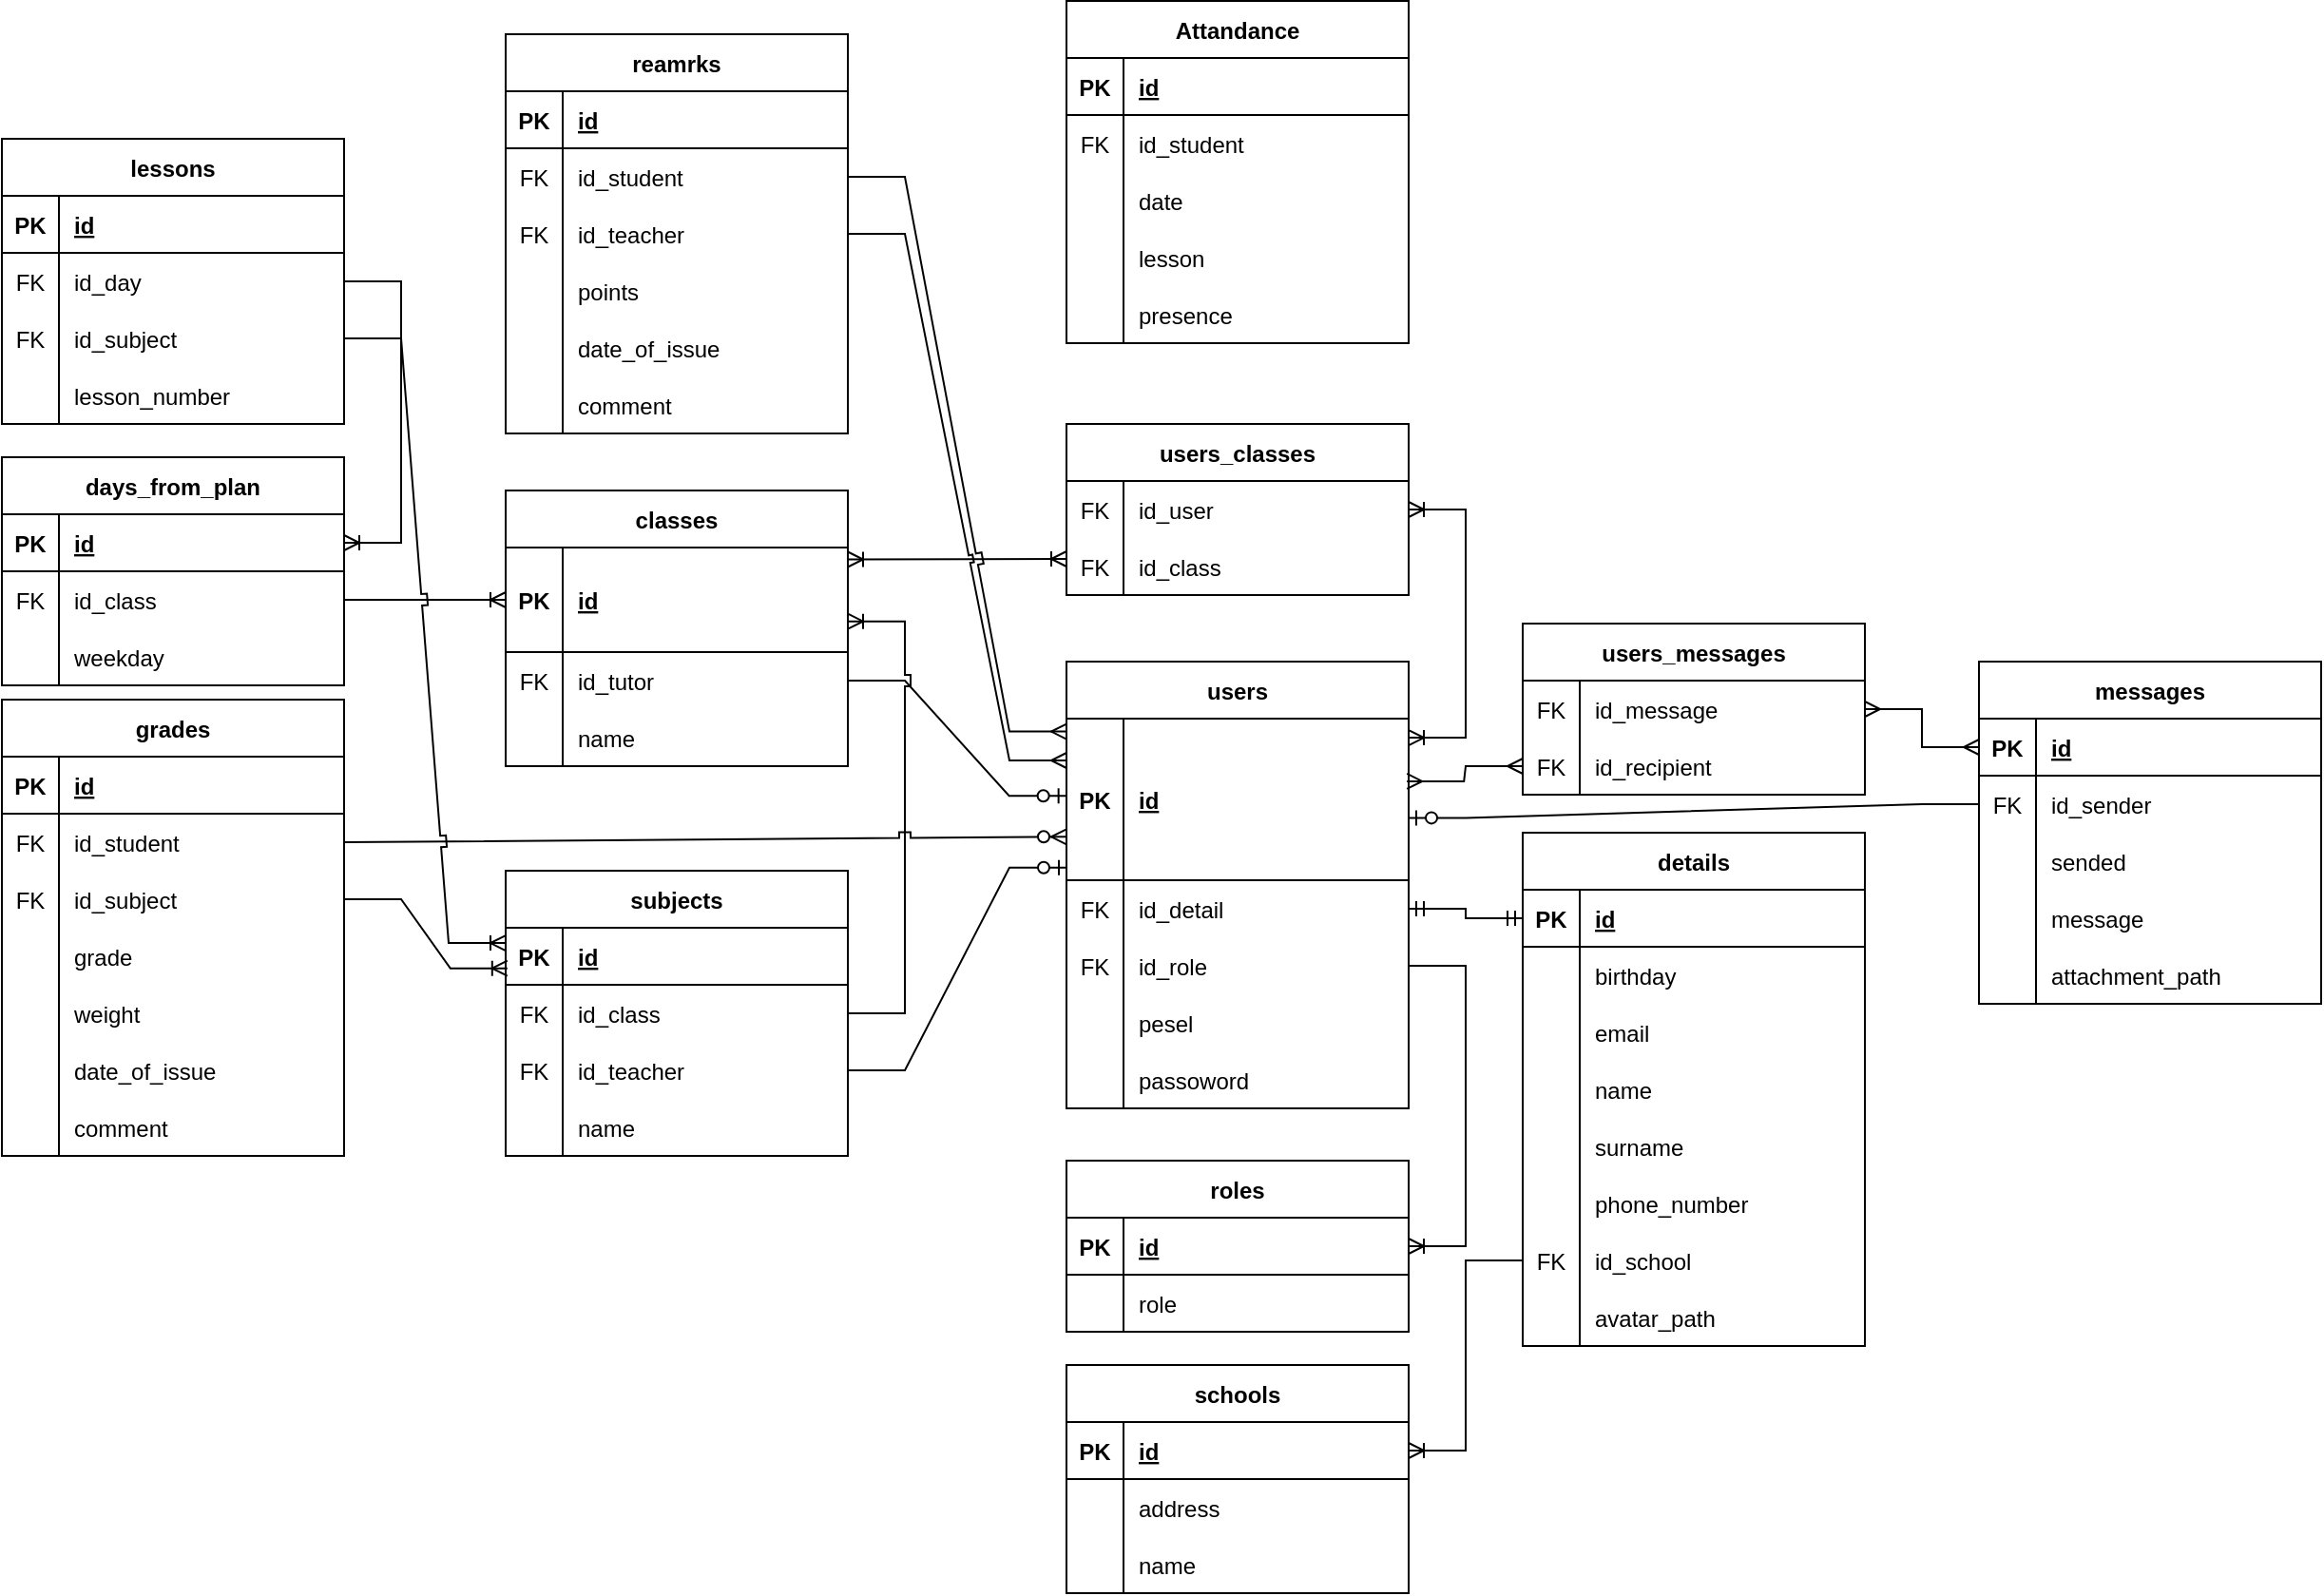 <mxfile version="20.8.20" type="github">
  <diagram name="Page-1" id="_HGQBxp-zxc5xhW-jHlp">
    <mxGraphModel dx="1434" dy="1923" grid="1" gridSize="10" guides="1" tooltips="1" connect="1" arrows="1" fold="1" page="1" pageScale="1" pageWidth="827" pageHeight="1169" math="0" shadow="0">
      <root>
        <mxCell id="0" />
        <mxCell id="1" parent="0" />
        <mxCell id="NYE9seQgFOBxGJMTWFas-3" value="grades" style="shape=table;startSize=30;container=1;collapsible=1;childLayout=tableLayout;fixedRows=1;rowLines=0;fontStyle=1;align=center;resizeLast=1;rounded=0;labelBackgroundColor=none;" parent="1" vertex="1">
          <mxGeometry x="120" y="340" width="180" height="240" as="geometry" />
        </mxCell>
        <mxCell id="NYE9seQgFOBxGJMTWFas-4" value="" style="shape=tableRow;horizontal=0;startSize=0;swimlaneHead=0;swimlaneBody=0;fillColor=none;collapsible=0;dropTarget=0;points=[[0,0.5],[1,0.5]];portConstraint=eastwest;top=0;left=0;right=0;bottom=1;rounded=0;labelBackgroundColor=none;" parent="NYE9seQgFOBxGJMTWFas-3" vertex="1">
          <mxGeometry y="30" width="180" height="30" as="geometry" />
        </mxCell>
        <mxCell id="NYE9seQgFOBxGJMTWFas-5" value="PK" style="shape=partialRectangle;connectable=0;fillColor=none;top=0;left=0;bottom=0;right=0;fontStyle=1;overflow=hidden;rounded=0;labelBackgroundColor=none;" parent="NYE9seQgFOBxGJMTWFas-4" vertex="1">
          <mxGeometry width="30" height="30" as="geometry">
            <mxRectangle width="30" height="30" as="alternateBounds" />
          </mxGeometry>
        </mxCell>
        <mxCell id="NYE9seQgFOBxGJMTWFas-6" value="id" style="shape=partialRectangle;connectable=0;fillColor=none;top=0;left=0;bottom=0;right=0;align=left;spacingLeft=6;fontStyle=5;overflow=hidden;rounded=0;labelBackgroundColor=none;" parent="NYE9seQgFOBxGJMTWFas-4" vertex="1">
          <mxGeometry x="30" width="150" height="30" as="geometry">
            <mxRectangle width="150" height="30" as="alternateBounds" />
          </mxGeometry>
        </mxCell>
        <mxCell id="NYE9seQgFOBxGJMTWFas-71" value="" style="shape=tableRow;horizontal=0;startSize=0;swimlaneHead=0;swimlaneBody=0;fillColor=none;collapsible=0;dropTarget=0;points=[[0,0.5],[1,0.5]];portConstraint=eastwest;top=0;left=0;right=0;bottom=0;rounded=0;labelBackgroundColor=none;" parent="NYE9seQgFOBxGJMTWFas-3" vertex="1">
          <mxGeometry y="60" width="180" height="30" as="geometry" />
        </mxCell>
        <mxCell id="NYE9seQgFOBxGJMTWFas-72" value="FK" style="shape=partialRectangle;connectable=0;fillColor=none;top=0;left=0;bottom=0;right=0;fontStyle=0;overflow=hidden;rounded=0;labelBackgroundColor=none;" parent="NYE9seQgFOBxGJMTWFas-71" vertex="1">
          <mxGeometry width="30" height="30" as="geometry">
            <mxRectangle width="30" height="30" as="alternateBounds" />
          </mxGeometry>
        </mxCell>
        <mxCell id="NYE9seQgFOBxGJMTWFas-73" value="id_student" style="shape=partialRectangle;connectable=0;fillColor=none;top=0;left=0;bottom=0;right=0;align=left;spacingLeft=6;fontStyle=0;overflow=hidden;rounded=0;labelBackgroundColor=none;" parent="NYE9seQgFOBxGJMTWFas-71" vertex="1">
          <mxGeometry x="30" width="150" height="30" as="geometry">
            <mxRectangle width="150" height="30" as="alternateBounds" />
          </mxGeometry>
        </mxCell>
        <mxCell id="NYE9seQgFOBxGJMTWFas-326" value="" style="shape=tableRow;horizontal=0;startSize=0;swimlaneHead=0;swimlaneBody=0;fillColor=none;collapsible=0;dropTarget=0;points=[[0,0.5],[1,0.5]];portConstraint=eastwest;top=0;left=0;right=0;bottom=0;rounded=0;labelBackgroundColor=none;" parent="NYE9seQgFOBxGJMTWFas-3" vertex="1">
          <mxGeometry y="90" width="180" height="30" as="geometry" />
        </mxCell>
        <mxCell id="NYE9seQgFOBxGJMTWFas-327" value="FK" style="shape=partialRectangle;connectable=0;fillColor=none;top=0;left=0;bottom=0;right=0;fontStyle=0;overflow=hidden;rounded=0;labelBackgroundColor=none;" parent="NYE9seQgFOBxGJMTWFas-326" vertex="1">
          <mxGeometry width="30" height="30" as="geometry">
            <mxRectangle width="30" height="30" as="alternateBounds" />
          </mxGeometry>
        </mxCell>
        <mxCell id="NYE9seQgFOBxGJMTWFas-328" value="id_subject" style="shape=partialRectangle;connectable=0;fillColor=none;top=0;left=0;bottom=0;right=0;align=left;spacingLeft=6;fontStyle=0;overflow=hidden;rounded=0;labelBackgroundColor=none;" parent="NYE9seQgFOBxGJMTWFas-326" vertex="1">
          <mxGeometry x="30" width="150" height="30" as="geometry">
            <mxRectangle width="150" height="30" as="alternateBounds" />
          </mxGeometry>
        </mxCell>
        <mxCell id="NYE9seQgFOBxGJMTWFas-7" value="" style="shape=tableRow;horizontal=0;startSize=0;swimlaneHead=0;swimlaneBody=0;fillColor=none;collapsible=0;dropTarget=0;points=[[0,0.5],[1,0.5]];portConstraint=eastwest;top=0;left=0;right=0;bottom=0;rounded=0;labelBackgroundColor=none;" parent="NYE9seQgFOBxGJMTWFas-3" vertex="1">
          <mxGeometry y="120" width="180" height="30" as="geometry" />
        </mxCell>
        <mxCell id="NYE9seQgFOBxGJMTWFas-8" value="" style="shape=partialRectangle;connectable=0;fillColor=none;top=0;left=0;bottom=0;right=0;editable=1;overflow=hidden;rounded=0;labelBackgroundColor=none;" parent="NYE9seQgFOBxGJMTWFas-7" vertex="1">
          <mxGeometry width="30" height="30" as="geometry">
            <mxRectangle width="30" height="30" as="alternateBounds" />
          </mxGeometry>
        </mxCell>
        <mxCell id="NYE9seQgFOBxGJMTWFas-9" value="grade" style="shape=partialRectangle;connectable=0;fillColor=none;top=0;left=0;bottom=0;right=0;align=left;spacingLeft=6;overflow=hidden;rounded=0;labelBackgroundColor=none;" parent="NYE9seQgFOBxGJMTWFas-7" vertex="1">
          <mxGeometry x="30" width="150" height="30" as="geometry">
            <mxRectangle width="150" height="30" as="alternateBounds" />
          </mxGeometry>
        </mxCell>
        <mxCell id="NYE9seQgFOBxGJMTWFas-10" value="" style="shape=tableRow;horizontal=0;startSize=0;swimlaneHead=0;swimlaneBody=0;fillColor=none;collapsible=0;dropTarget=0;points=[[0,0.5],[1,0.5]];portConstraint=eastwest;top=0;left=0;right=0;bottom=0;rounded=0;labelBackgroundColor=none;" parent="NYE9seQgFOBxGJMTWFas-3" vertex="1">
          <mxGeometry y="150" width="180" height="30" as="geometry" />
        </mxCell>
        <mxCell id="NYE9seQgFOBxGJMTWFas-11" value="" style="shape=partialRectangle;connectable=0;fillColor=none;top=0;left=0;bottom=0;right=0;editable=1;overflow=hidden;rounded=0;labelBackgroundColor=none;" parent="NYE9seQgFOBxGJMTWFas-10" vertex="1">
          <mxGeometry width="30" height="30" as="geometry">
            <mxRectangle width="30" height="30" as="alternateBounds" />
          </mxGeometry>
        </mxCell>
        <mxCell id="NYE9seQgFOBxGJMTWFas-12" value="weight" style="shape=partialRectangle;connectable=0;fillColor=none;top=0;left=0;bottom=0;right=0;align=left;spacingLeft=6;overflow=hidden;rounded=0;labelBackgroundColor=none;" parent="NYE9seQgFOBxGJMTWFas-10" vertex="1">
          <mxGeometry x="30" width="150" height="30" as="geometry">
            <mxRectangle width="150" height="30" as="alternateBounds" />
          </mxGeometry>
        </mxCell>
        <mxCell id="NYE9seQgFOBxGJMTWFas-13" value="" style="shape=tableRow;horizontal=0;startSize=0;swimlaneHead=0;swimlaneBody=0;fillColor=none;collapsible=0;dropTarget=0;points=[[0,0.5],[1,0.5]];portConstraint=eastwest;top=0;left=0;right=0;bottom=0;rounded=0;labelBackgroundColor=none;" parent="NYE9seQgFOBxGJMTWFas-3" vertex="1">
          <mxGeometry y="180" width="180" height="30" as="geometry" />
        </mxCell>
        <mxCell id="NYE9seQgFOBxGJMTWFas-14" value="" style="shape=partialRectangle;connectable=0;fillColor=none;top=0;left=0;bottom=0;right=0;editable=1;overflow=hidden;rounded=0;labelBackgroundColor=none;" parent="NYE9seQgFOBxGJMTWFas-13" vertex="1">
          <mxGeometry width="30" height="30" as="geometry">
            <mxRectangle width="30" height="30" as="alternateBounds" />
          </mxGeometry>
        </mxCell>
        <mxCell id="NYE9seQgFOBxGJMTWFas-15" value="date_of_issue" style="shape=partialRectangle;connectable=0;fillColor=none;top=0;left=0;bottom=0;right=0;align=left;spacingLeft=6;overflow=hidden;rounded=0;labelBackgroundColor=none;" parent="NYE9seQgFOBxGJMTWFas-13" vertex="1">
          <mxGeometry x="30" width="150" height="30" as="geometry">
            <mxRectangle width="150" height="30" as="alternateBounds" />
          </mxGeometry>
        </mxCell>
        <mxCell id="NYE9seQgFOBxGJMTWFas-77" value="" style="shape=tableRow;horizontal=0;startSize=0;swimlaneHead=0;swimlaneBody=0;fillColor=none;collapsible=0;dropTarget=0;points=[[0,0.5],[1,0.5]];portConstraint=eastwest;top=0;left=0;right=0;bottom=0;rounded=0;labelBackgroundColor=none;" parent="NYE9seQgFOBxGJMTWFas-3" vertex="1">
          <mxGeometry y="210" width="180" height="30" as="geometry" />
        </mxCell>
        <mxCell id="NYE9seQgFOBxGJMTWFas-78" value="" style="shape=partialRectangle;connectable=0;fillColor=none;top=0;left=0;bottom=0;right=0;editable=1;overflow=hidden;rounded=0;labelBackgroundColor=none;" parent="NYE9seQgFOBxGJMTWFas-77" vertex="1">
          <mxGeometry width="30" height="30" as="geometry">
            <mxRectangle width="30" height="30" as="alternateBounds" />
          </mxGeometry>
        </mxCell>
        <mxCell id="NYE9seQgFOBxGJMTWFas-79" value="comment" style="shape=partialRectangle;connectable=0;fillColor=none;top=0;left=0;bottom=0;right=0;align=left;spacingLeft=6;overflow=hidden;rounded=0;labelBackgroundColor=none;" parent="NYE9seQgFOBxGJMTWFas-77" vertex="1">
          <mxGeometry x="30" width="150" height="30" as="geometry">
            <mxRectangle width="150" height="30" as="alternateBounds" />
          </mxGeometry>
        </mxCell>
        <mxCell id="NYE9seQgFOBxGJMTWFas-29" value="classes" style="shape=table;startSize=30;container=1;collapsible=1;childLayout=tableLayout;fixedRows=1;rowLines=0;fontStyle=1;align=center;resizeLast=1;rounded=0;labelBackgroundColor=none;" parent="1" vertex="1">
          <mxGeometry x="385" y="230" width="180" height="145" as="geometry" />
        </mxCell>
        <mxCell id="NYE9seQgFOBxGJMTWFas-30" value="" style="shape=tableRow;horizontal=0;startSize=0;swimlaneHead=0;swimlaneBody=0;fillColor=none;collapsible=0;dropTarget=0;points=[[0,0.5],[1,0.5]];portConstraint=eastwest;top=0;left=0;right=0;bottom=1;rounded=0;labelBackgroundColor=none;" parent="NYE9seQgFOBxGJMTWFas-29" vertex="1">
          <mxGeometry y="30" width="180" height="55" as="geometry" />
        </mxCell>
        <mxCell id="NYE9seQgFOBxGJMTWFas-31" value="PK" style="shape=partialRectangle;connectable=0;fillColor=none;top=0;left=0;bottom=0;right=0;fontStyle=1;overflow=hidden;rounded=0;labelBackgroundColor=none;" parent="NYE9seQgFOBxGJMTWFas-30" vertex="1">
          <mxGeometry width="30" height="55" as="geometry">
            <mxRectangle width="30" height="55" as="alternateBounds" />
          </mxGeometry>
        </mxCell>
        <mxCell id="NYE9seQgFOBxGJMTWFas-32" value="id" style="shape=partialRectangle;connectable=0;fillColor=none;top=0;left=0;bottom=0;right=0;align=left;spacingLeft=6;fontStyle=5;overflow=hidden;rounded=0;labelBackgroundColor=none;" parent="NYE9seQgFOBxGJMTWFas-30" vertex="1">
          <mxGeometry x="30" width="150" height="55" as="geometry">
            <mxRectangle width="150" height="55" as="alternateBounds" />
          </mxGeometry>
        </mxCell>
        <mxCell id="NYE9seQgFOBxGJMTWFas-81" value="" style="shape=tableRow;horizontal=0;startSize=0;swimlaneHead=0;swimlaneBody=0;fillColor=none;collapsible=0;dropTarget=0;points=[[0,0.5],[1,0.5]];portConstraint=eastwest;top=0;left=0;right=0;bottom=0;rounded=0;labelBackgroundColor=none;" parent="NYE9seQgFOBxGJMTWFas-29" vertex="1">
          <mxGeometry y="85" width="180" height="30" as="geometry" />
        </mxCell>
        <mxCell id="NYE9seQgFOBxGJMTWFas-82" value="FK" style="shape=partialRectangle;connectable=0;fillColor=none;top=0;left=0;bottom=0;right=0;editable=1;overflow=hidden;rounded=0;labelBackgroundColor=none;" parent="NYE9seQgFOBxGJMTWFas-81" vertex="1">
          <mxGeometry width="30" height="30" as="geometry">
            <mxRectangle width="30" height="30" as="alternateBounds" />
          </mxGeometry>
        </mxCell>
        <mxCell id="NYE9seQgFOBxGJMTWFas-83" value="id_tutor" style="shape=partialRectangle;connectable=0;fillColor=none;top=0;left=0;bottom=0;right=0;align=left;spacingLeft=6;overflow=hidden;rounded=0;labelBackgroundColor=none;" parent="NYE9seQgFOBxGJMTWFas-81" vertex="1">
          <mxGeometry x="30" width="150" height="30" as="geometry">
            <mxRectangle width="150" height="30" as="alternateBounds" />
          </mxGeometry>
        </mxCell>
        <mxCell id="NYE9seQgFOBxGJMTWFas-36" value="" style="shape=tableRow;horizontal=0;startSize=0;swimlaneHead=0;swimlaneBody=0;fillColor=none;collapsible=0;dropTarget=0;points=[[0,0.5],[1,0.5]];portConstraint=eastwest;top=0;left=0;right=0;bottom=0;rounded=0;labelBackgroundColor=none;" parent="NYE9seQgFOBxGJMTWFas-29" vertex="1">
          <mxGeometry y="115" width="180" height="30" as="geometry" />
        </mxCell>
        <mxCell id="NYE9seQgFOBxGJMTWFas-37" value="" style="shape=partialRectangle;connectable=0;fillColor=none;top=0;left=0;bottom=0;right=0;editable=1;overflow=hidden;rounded=0;labelBackgroundColor=none;" parent="NYE9seQgFOBxGJMTWFas-36" vertex="1">
          <mxGeometry width="30" height="30" as="geometry">
            <mxRectangle width="30" height="30" as="alternateBounds" />
          </mxGeometry>
        </mxCell>
        <mxCell id="NYE9seQgFOBxGJMTWFas-38" value="name" style="shape=partialRectangle;connectable=0;fillColor=none;top=0;left=0;bottom=0;right=0;align=left;spacingLeft=6;overflow=hidden;rounded=0;labelBackgroundColor=none;" parent="NYE9seQgFOBxGJMTWFas-36" vertex="1">
          <mxGeometry x="30" width="150" height="30" as="geometry">
            <mxRectangle width="150" height="30" as="alternateBounds" />
          </mxGeometry>
        </mxCell>
        <mxCell id="NYE9seQgFOBxGJMTWFas-93" value="schools" style="shape=table;startSize=30;container=1;collapsible=1;childLayout=tableLayout;fixedRows=1;rowLines=0;fontStyle=1;align=center;resizeLast=1;rounded=0;labelBackgroundColor=none;" parent="1" vertex="1">
          <mxGeometry x="680" y="690" width="180" height="120" as="geometry" />
        </mxCell>
        <mxCell id="NYE9seQgFOBxGJMTWFas-94" value="" style="shape=tableRow;horizontal=0;startSize=0;swimlaneHead=0;swimlaneBody=0;fillColor=none;collapsible=0;dropTarget=0;points=[[0,0.5],[1,0.5]];portConstraint=eastwest;top=0;left=0;right=0;bottom=1;rounded=0;labelBackgroundColor=none;" parent="NYE9seQgFOBxGJMTWFas-93" vertex="1">
          <mxGeometry y="30" width="180" height="30" as="geometry" />
        </mxCell>
        <mxCell id="NYE9seQgFOBxGJMTWFas-95" value="PK" style="shape=partialRectangle;connectable=0;fillColor=none;top=0;left=0;bottom=0;right=0;fontStyle=1;overflow=hidden;rounded=0;labelBackgroundColor=none;" parent="NYE9seQgFOBxGJMTWFas-94" vertex="1">
          <mxGeometry width="30" height="30" as="geometry">
            <mxRectangle width="30" height="30" as="alternateBounds" />
          </mxGeometry>
        </mxCell>
        <mxCell id="NYE9seQgFOBxGJMTWFas-96" value="id" style="shape=partialRectangle;connectable=0;fillColor=none;top=0;left=0;bottom=0;right=0;align=left;spacingLeft=6;fontStyle=5;overflow=hidden;rounded=0;labelBackgroundColor=none;" parent="NYE9seQgFOBxGJMTWFas-94" vertex="1">
          <mxGeometry x="30" width="150" height="30" as="geometry">
            <mxRectangle width="150" height="30" as="alternateBounds" />
          </mxGeometry>
        </mxCell>
        <mxCell id="NYE9seQgFOBxGJMTWFas-103" value="" style="shape=tableRow;horizontal=0;startSize=0;swimlaneHead=0;swimlaneBody=0;fillColor=none;collapsible=0;dropTarget=0;points=[[0,0.5],[1,0.5]];portConstraint=eastwest;top=0;left=0;right=0;bottom=0;rounded=0;labelBackgroundColor=none;" parent="NYE9seQgFOBxGJMTWFas-93" vertex="1">
          <mxGeometry y="60" width="180" height="30" as="geometry" />
        </mxCell>
        <mxCell id="NYE9seQgFOBxGJMTWFas-104" value="" style="shape=partialRectangle;connectable=0;fillColor=none;top=0;left=0;bottom=0;right=0;editable=1;overflow=hidden;rounded=0;labelBackgroundColor=none;" parent="NYE9seQgFOBxGJMTWFas-103" vertex="1">
          <mxGeometry width="30" height="30" as="geometry">
            <mxRectangle width="30" height="30" as="alternateBounds" />
          </mxGeometry>
        </mxCell>
        <mxCell id="NYE9seQgFOBxGJMTWFas-105" value="address" style="shape=partialRectangle;connectable=0;fillColor=none;top=0;left=0;bottom=0;right=0;align=left;spacingLeft=6;overflow=hidden;rounded=0;labelBackgroundColor=none;" parent="NYE9seQgFOBxGJMTWFas-103" vertex="1">
          <mxGeometry x="30" width="150" height="30" as="geometry">
            <mxRectangle width="150" height="30" as="alternateBounds" />
          </mxGeometry>
        </mxCell>
        <mxCell id="NYE9seQgFOBxGJMTWFas-107" value="" style="shape=tableRow;horizontal=0;startSize=0;swimlaneHead=0;swimlaneBody=0;fillColor=none;collapsible=0;dropTarget=0;points=[[0,0.5],[1,0.5]];portConstraint=eastwest;top=0;left=0;right=0;bottom=0;rounded=0;labelBackgroundColor=none;" parent="NYE9seQgFOBxGJMTWFas-93" vertex="1">
          <mxGeometry y="90" width="180" height="30" as="geometry" />
        </mxCell>
        <mxCell id="NYE9seQgFOBxGJMTWFas-108" value="" style="shape=partialRectangle;connectable=0;fillColor=none;top=0;left=0;bottom=0;right=0;editable=1;overflow=hidden;rounded=0;labelBackgroundColor=none;" parent="NYE9seQgFOBxGJMTWFas-107" vertex="1">
          <mxGeometry width="30" height="30" as="geometry">
            <mxRectangle width="30" height="30" as="alternateBounds" />
          </mxGeometry>
        </mxCell>
        <mxCell id="NYE9seQgFOBxGJMTWFas-109" value="name" style="shape=partialRectangle;connectable=0;fillColor=none;top=0;left=0;bottom=0;right=0;align=left;spacingLeft=6;overflow=hidden;rounded=0;labelBackgroundColor=none;" parent="NYE9seQgFOBxGJMTWFas-107" vertex="1">
          <mxGeometry x="30" width="150" height="30" as="geometry">
            <mxRectangle width="150" height="30" as="alternateBounds" />
          </mxGeometry>
        </mxCell>
        <mxCell id="NYE9seQgFOBxGJMTWFas-114" value="subjects" style="shape=table;startSize=30;container=1;collapsible=1;childLayout=tableLayout;fixedRows=1;rowLines=0;fontStyle=1;align=center;resizeLast=1;rounded=0;labelBackgroundColor=none;" parent="1" vertex="1">
          <mxGeometry x="385" y="430" width="180" height="150" as="geometry" />
        </mxCell>
        <mxCell id="NYE9seQgFOBxGJMTWFas-115" value="" style="shape=tableRow;horizontal=0;startSize=0;swimlaneHead=0;swimlaneBody=0;fillColor=none;collapsible=0;dropTarget=0;points=[[0,0.5],[1,0.5]];portConstraint=eastwest;top=0;left=0;right=0;bottom=1;rounded=0;labelBackgroundColor=none;" parent="NYE9seQgFOBxGJMTWFas-114" vertex="1">
          <mxGeometry y="30" width="180" height="30" as="geometry" />
        </mxCell>
        <mxCell id="NYE9seQgFOBxGJMTWFas-116" value="PK" style="shape=partialRectangle;connectable=0;fillColor=none;top=0;left=0;bottom=0;right=0;fontStyle=1;overflow=hidden;rounded=0;labelBackgroundColor=none;" parent="NYE9seQgFOBxGJMTWFas-115" vertex="1">
          <mxGeometry width="30" height="30" as="geometry">
            <mxRectangle width="30" height="30" as="alternateBounds" />
          </mxGeometry>
        </mxCell>
        <mxCell id="NYE9seQgFOBxGJMTWFas-117" value="id" style="shape=partialRectangle;connectable=0;fillColor=none;top=0;left=0;bottom=0;right=0;align=left;spacingLeft=6;fontStyle=5;overflow=hidden;rounded=0;labelBackgroundColor=none;" parent="NYE9seQgFOBxGJMTWFas-115" vertex="1">
          <mxGeometry x="30" width="150" height="30" as="geometry">
            <mxRectangle width="150" height="30" as="alternateBounds" />
          </mxGeometry>
        </mxCell>
        <mxCell id="NYE9seQgFOBxGJMTWFas-329" value="" style="shape=tableRow;horizontal=0;startSize=0;swimlaneHead=0;swimlaneBody=0;fillColor=none;collapsible=0;dropTarget=0;points=[[0,0.5],[1,0.5]];portConstraint=eastwest;top=0;left=0;right=0;bottom=0;rounded=0;labelBackgroundColor=none;" parent="NYE9seQgFOBxGJMTWFas-114" vertex="1">
          <mxGeometry y="60" width="180" height="30" as="geometry" />
        </mxCell>
        <mxCell id="NYE9seQgFOBxGJMTWFas-330" value="FK" style="shape=partialRectangle;connectable=0;fillColor=none;top=0;left=0;bottom=0;right=0;fontStyle=0;overflow=hidden;rounded=0;labelBackgroundColor=none;" parent="NYE9seQgFOBxGJMTWFas-329" vertex="1">
          <mxGeometry width="30" height="30" as="geometry">
            <mxRectangle width="30" height="30" as="alternateBounds" />
          </mxGeometry>
        </mxCell>
        <mxCell id="NYE9seQgFOBxGJMTWFas-331" value="id_class" style="shape=partialRectangle;connectable=0;fillColor=none;top=0;left=0;bottom=0;right=0;align=left;spacingLeft=6;fontStyle=0;overflow=hidden;rounded=0;labelBackgroundColor=none;" parent="NYE9seQgFOBxGJMTWFas-329" vertex="1">
          <mxGeometry x="30" width="150" height="30" as="geometry">
            <mxRectangle width="150" height="30" as="alternateBounds" />
          </mxGeometry>
        </mxCell>
        <mxCell id="xnJxR2Mf4vkhum-jP50F-24" value="" style="shape=tableRow;horizontal=0;startSize=0;swimlaneHead=0;swimlaneBody=0;fillColor=none;collapsible=0;dropTarget=0;points=[[0,0.5],[1,0.5]];portConstraint=eastwest;top=0;left=0;right=0;bottom=0;rounded=0;labelBackgroundColor=none;" parent="NYE9seQgFOBxGJMTWFas-114" vertex="1">
          <mxGeometry y="90" width="180" height="30" as="geometry" />
        </mxCell>
        <mxCell id="xnJxR2Mf4vkhum-jP50F-25" value="FK" style="shape=partialRectangle;connectable=0;fillColor=none;top=0;left=0;bottom=0;right=0;fontStyle=0;overflow=hidden;rounded=0;labelBackgroundColor=none;" parent="xnJxR2Mf4vkhum-jP50F-24" vertex="1">
          <mxGeometry width="30" height="30" as="geometry">
            <mxRectangle width="30" height="30" as="alternateBounds" />
          </mxGeometry>
        </mxCell>
        <mxCell id="xnJxR2Mf4vkhum-jP50F-26" value="id_teacher" style="shape=partialRectangle;connectable=0;fillColor=none;top=0;left=0;bottom=0;right=0;align=left;spacingLeft=6;fontStyle=0;overflow=hidden;rounded=0;labelBackgroundColor=none;" parent="xnJxR2Mf4vkhum-jP50F-24" vertex="1">
          <mxGeometry x="30" width="150" height="30" as="geometry">
            <mxRectangle width="150" height="30" as="alternateBounds" />
          </mxGeometry>
        </mxCell>
        <mxCell id="NYE9seQgFOBxGJMTWFas-118" value="" style="shape=tableRow;horizontal=0;startSize=0;swimlaneHead=0;swimlaneBody=0;fillColor=none;collapsible=0;dropTarget=0;points=[[0,0.5],[1,0.5]];portConstraint=eastwest;top=0;left=0;right=0;bottom=0;rounded=0;labelBackgroundColor=none;" parent="NYE9seQgFOBxGJMTWFas-114" vertex="1">
          <mxGeometry y="120" width="180" height="30" as="geometry" />
        </mxCell>
        <mxCell id="NYE9seQgFOBxGJMTWFas-119" value="" style="shape=partialRectangle;connectable=0;fillColor=none;top=0;left=0;bottom=0;right=0;editable=1;overflow=hidden;rounded=0;labelBackgroundColor=none;" parent="NYE9seQgFOBxGJMTWFas-118" vertex="1">
          <mxGeometry width="30" height="30" as="geometry">
            <mxRectangle width="30" height="30" as="alternateBounds" />
          </mxGeometry>
        </mxCell>
        <mxCell id="NYE9seQgFOBxGJMTWFas-120" value="name" style="shape=partialRectangle;connectable=0;fillColor=none;top=0;left=0;bottom=0;right=0;align=left;spacingLeft=6;overflow=hidden;rounded=0;labelBackgroundColor=none;" parent="NYE9seQgFOBxGJMTWFas-118" vertex="1">
          <mxGeometry x="30" width="150" height="30" as="geometry">
            <mxRectangle width="150" height="30" as="alternateBounds" />
          </mxGeometry>
        </mxCell>
        <mxCell id="NYE9seQgFOBxGJMTWFas-144" value="reamrks" style="shape=table;startSize=30;container=1;collapsible=1;childLayout=tableLayout;fixedRows=1;rowLines=0;fontStyle=1;align=center;resizeLast=1;rounded=0;labelBackgroundColor=none;" parent="1" vertex="1">
          <mxGeometry x="385" y="-10" width="180" height="210" as="geometry" />
        </mxCell>
        <mxCell id="NYE9seQgFOBxGJMTWFas-145" value="" style="shape=tableRow;horizontal=0;startSize=0;swimlaneHead=0;swimlaneBody=0;fillColor=none;collapsible=0;dropTarget=0;points=[[0,0.5],[1,0.5]];portConstraint=eastwest;top=0;left=0;right=0;bottom=1;rounded=0;labelBackgroundColor=none;" parent="NYE9seQgFOBxGJMTWFas-144" vertex="1">
          <mxGeometry y="30" width="180" height="30" as="geometry" />
        </mxCell>
        <mxCell id="NYE9seQgFOBxGJMTWFas-146" value="PK" style="shape=partialRectangle;connectable=0;fillColor=none;top=0;left=0;bottom=0;right=0;fontStyle=1;overflow=hidden;rounded=0;labelBackgroundColor=none;" parent="NYE9seQgFOBxGJMTWFas-145" vertex="1">
          <mxGeometry width="30" height="30" as="geometry">
            <mxRectangle width="30" height="30" as="alternateBounds" />
          </mxGeometry>
        </mxCell>
        <mxCell id="NYE9seQgFOBxGJMTWFas-147" value="id" style="shape=partialRectangle;connectable=0;fillColor=none;top=0;left=0;bottom=0;right=0;align=left;spacingLeft=6;fontStyle=5;overflow=hidden;rounded=0;labelBackgroundColor=none;" parent="NYE9seQgFOBxGJMTWFas-145" vertex="1">
          <mxGeometry x="30" width="150" height="30" as="geometry">
            <mxRectangle width="150" height="30" as="alternateBounds" />
          </mxGeometry>
        </mxCell>
        <mxCell id="NYE9seQgFOBxGJMTWFas-157" value="" style="shape=tableRow;horizontal=0;startSize=0;swimlaneHead=0;swimlaneBody=0;fillColor=none;collapsible=0;dropTarget=0;points=[[0,0.5],[1,0.5]];portConstraint=eastwest;top=0;left=0;right=0;bottom=0;rounded=0;labelBackgroundColor=none;" parent="NYE9seQgFOBxGJMTWFas-144" vertex="1">
          <mxGeometry y="60" width="180" height="30" as="geometry" />
        </mxCell>
        <mxCell id="NYE9seQgFOBxGJMTWFas-158" value="FK" style="shape=partialRectangle;connectable=0;fillColor=none;top=0;left=0;bottom=0;right=0;fontStyle=0;overflow=hidden;rounded=0;labelBackgroundColor=none;" parent="NYE9seQgFOBxGJMTWFas-157" vertex="1">
          <mxGeometry width="30" height="30" as="geometry">
            <mxRectangle width="30" height="30" as="alternateBounds" />
          </mxGeometry>
        </mxCell>
        <mxCell id="NYE9seQgFOBxGJMTWFas-159" value="id_student" style="shape=partialRectangle;connectable=0;fillColor=none;top=0;left=0;bottom=0;right=0;align=left;spacingLeft=6;fontStyle=0;overflow=hidden;rounded=0;labelBackgroundColor=none;" parent="NYE9seQgFOBxGJMTWFas-157" vertex="1">
          <mxGeometry x="30" width="150" height="30" as="geometry">
            <mxRectangle width="150" height="30" as="alternateBounds" />
          </mxGeometry>
        </mxCell>
        <mxCell id="NYE9seQgFOBxGJMTWFas-160" value="" style="shape=tableRow;horizontal=0;startSize=0;swimlaneHead=0;swimlaneBody=0;fillColor=none;collapsible=0;dropTarget=0;points=[[0,0.5],[1,0.5]];portConstraint=eastwest;top=0;left=0;right=0;bottom=0;rounded=0;labelBackgroundColor=none;" parent="NYE9seQgFOBxGJMTWFas-144" vertex="1">
          <mxGeometry y="90" width="180" height="30" as="geometry" />
        </mxCell>
        <mxCell id="NYE9seQgFOBxGJMTWFas-161" value="FK" style="shape=partialRectangle;connectable=0;fillColor=none;top=0;left=0;bottom=0;right=0;fontStyle=0;overflow=hidden;rounded=0;labelBackgroundColor=none;" parent="NYE9seQgFOBxGJMTWFas-160" vertex="1">
          <mxGeometry width="30" height="30" as="geometry">
            <mxRectangle width="30" height="30" as="alternateBounds" />
          </mxGeometry>
        </mxCell>
        <mxCell id="NYE9seQgFOBxGJMTWFas-162" value="id_teacher" style="shape=partialRectangle;connectable=0;fillColor=none;top=0;left=0;bottom=0;right=0;align=left;spacingLeft=6;fontStyle=0;overflow=hidden;rounded=0;labelBackgroundColor=none;" parent="NYE9seQgFOBxGJMTWFas-160" vertex="1">
          <mxGeometry x="30" width="150" height="30" as="geometry">
            <mxRectangle width="150" height="30" as="alternateBounds" />
          </mxGeometry>
        </mxCell>
        <mxCell id="NYE9seQgFOBxGJMTWFas-148" value="" style="shape=tableRow;horizontal=0;startSize=0;swimlaneHead=0;swimlaneBody=0;fillColor=none;collapsible=0;dropTarget=0;points=[[0,0.5],[1,0.5]];portConstraint=eastwest;top=0;left=0;right=0;bottom=0;rounded=0;labelBackgroundColor=none;" parent="NYE9seQgFOBxGJMTWFas-144" vertex="1">
          <mxGeometry y="120" width="180" height="30" as="geometry" />
        </mxCell>
        <mxCell id="NYE9seQgFOBxGJMTWFas-149" value="" style="shape=partialRectangle;connectable=0;fillColor=none;top=0;left=0;bottom=0;right=0;editable=1;overflow=hidden;rounded=0;labelBackgroundColor=none;" parent="NYE9seQgFOBxGJMTWFas-148" vertex="1">
          <mxGeometry width="30" height="30" as="geometry">
            <mxRectangle width="30" height="30" as="alternateBounds" />
          </mxGeometry>
        </mxCell>
        <mxCell id="NYE9seQgFOBxGJMTWFas-150" value="points" style="shape=partialRectangle;connectable=0;fillColor=none;top=0;left=0;bottom=0;right=0;align=left;spacingLeft=6;overflow=hidden;rounded=0;labelBackgroundColor=none;" parent="NYE9seQgFOBxGJMTWFas-148" vertex="1">
          <mxGeometry x="30" width="150" height="30" as="geometry">
            <mxRectangle width="150" height="30" as="alternateBounds" />
          </mxGeometry>
        </mxCell>
        <mxCell id="NYE9seQgFOBxGJMTWFas-151" value="" style="shape=tableRow;horizontal=0;startSize=0;swimlaneHead=0;swimlaneBody=0;fillColor=none;collapsible=0;dropTarget=0;points=[[0,0.5],[1,0.5]];portConstraint=eastwest;top=0;left=0;right=0;bottom=0;rounded=0;labelBackgroundColor=none;" parent="NYE9seQgFOBxGJMTWFas-144" vertex="1">
          <mxGeometry y="150" width="180" height="30" as="geometry" />
        </mxCell>
        <mxCell id="NYE9seQgFOBxGJMTWFas-152" value="" style="shape=partialRectangle;connectable=0;fillColor=none;top=0;left=0;bottom=0;right=0;editable=1;overflow=hidden;rounded=0;labelBackgroundColor=none;" parent="NYE9seQgFOBxGJMTWFas-151" vertex="1">
          <mxGeometry width="30" height="30" as="geometry">
            <mxRectangle width="30" height="30" as="alternateBounds" />
          </mxGeometry>
        </mxCell>
        <mxCell id="NYE9seQgFOBxGJMTWFas-153" value="date_of_issue" style="shape=partialRectangle;connectable=0;fillColor=none;top=0;left=0;bottom=0;right=0;align=left;spacingLeft=6;overflow=hidden;rounded=0;labelBackgroundColor=none;" parent="NYE9seQgFOBxGJMTWFas-151" vertex="1">
          <mxGeometry x="30" width="150" height="30" as="geometry">
            <mxRectangle width="150" height="30" as="alternateBounds" />
          </mxGeometry>
        </mxCell>
        <mxCell id="NYE9seQgFOBxGJMTWFas-154" value="" style="shape=tableRow;horizontal=0;startSize=0;swimlaneHead=0;swimlaneBody=0;fillColor=none;collapsible=0;dropTarget=0;points=[[0,0.5],[1,0.5]];portConstraint=eastwest;top=0;left=0;right=0;bottom=0;rounded=0;labelBackgroundColor=none;" parent="NYE9seQgFOBxGJMTWFas-144" vertex="1">
          <mxGeometry y="180" width="180" height="30" as="geometry" />
        </mxCell>
        <mxCell id="NYE9seQgFOBxGJMTWFas-155" value="" style="shape=partialRectangle;connectable=0;fillColor=none;top=0;left=0;bottom=0;right=0;editable=1;overflow=hidden;rounded=0;labelBackgroundColor=none;" parent="NYE9seQgFOBxGJMTWFas-154" vertex="1">
          <mxGeometry width="30" height="30" as="geometry">
            <mxRectangle width="30" height="30" as="alternateBounds" />
          </mxGeometry>
        </mxCell>
        <mxCell id="NYE9seQgFOBxGJMTWFas-156" value="comment" style="shape=partialRectangle;connectable=0;fillColor=none;top=0;left=0;bottom=0;right=0;align=left;spacingLeft=6;overflow=hidden;rounded=0;labelBackgroundColor=none;" parent="NYE9seQgFOBxGJMTWFas-154" vertex="1">
          <mxGeometry x="30" width="150" height="30" as="geometry">
            <mxRectangle width="150" height="30" as="alternateBounds" />
          </mxGeometry>
        </mxCell>
        <mxCell id="NYE9seQgFOBxGJMTWFas-165" value="messages" style="shape=table;startSize=30;container=1;collapsible=1;childLayout=tableLayout;fixedRows=1;rowLines=0;fontStyle=1;align=center;resizeLast=1;rounded=0;labelBackgroundColor=none;" parent="1" vertex="1">
          <mxGeometry x="1160" y="320" width="180" height="180" as="geometry" />
        </mxCell>
        <mxCell id="NYE9seQgFOBxGJMTWFas-166" value="" style="shape=tableRow;horizontal=0;startSize=0;swimlaneHead=0;swimlaneBody=0;fillColor=none;collapsible=0;dropTarget=0;points=[[0,0.5],[1,0.5]];portConstraint=eastwest;top=0;left=0;right=0;bottom=1;rounded=0;labelBackgroundColor=none;" parent="NYE9seQgFOBxGJMTWFas-165" vertex="1">
          <mxGeometry y="30" width="180" height="30" as="geometry" />
        </mxCell>
        <mxCell id="NYE9seQgFOBxGJMTWFas-167" value="PK" style="shape=partialRectangle;connectable=0;fillColor=none;top=0;left=0;bottom=0;right=0;fontStyle=1;overflow=hidden;rounded=0;labelBackgroundColor=none;" parent="NYE9seQgFOBxGJMTWFas-166" vertex="1">
          <mxGeometry width="30" height="30" as="geometry">
            <mxRectangle width="30" height="30" as="alternateBounds" />
          </mxGeometry>
        </mxCell>
        <mxCell id="NYE9seQgFOBxGJMTWFas-168" value="id" style="shape=partialRectangle;connectable=0;fillColor=none;top=0;left=0;bottom=0;right=0;align=left;spacingLeft=6;fontStyle=5;overflow=hidden;rounded=0;labelBackgroundColor=none;" parent="NYE9seQgFOBxGJMTWFas-166" vertex="1">
          <mxGeometry x="30" width="150" height="30" as="geometry">
            <mxRectangle width="150" height="30" as="alternateBounds" />
          </mxGeometry>
        </mxCell>
        <mxCell id="NYE9seQgFOBxGJMTWFas-178" value="" style="shape=tableRow;horizontal=0;startSize=0;swimlaneHead=0;swimlaneBody=0;fillColor=none;collapsible=0;dropTarget=0;points=[[0,0.5],[1,0.5]];portConstraint=eastwest;top=0;left=0;right=0;bottom=0;rounded=0;labelBackgroundColor=none;" parent="NYE9seQgFOBxGJMTWFas-165" vertex="1">
          <mxGeometry y="60" width="180" height="30" as="geometry" />
        </mxCell>
        <mxCell id="NYE9seQgFOBxGJMTWFas-179" value="FK" style="shape=partialRectangle;connectable=0;fillColor=none;top=0;left=0;bottom=0;right=0;fontStyle=0;overflow=hidden;rounded=0;labelBackgroundColor=none;" parent="NYE9seQgFOBxGJMTWFas-178" vertex="1">
          <mxGeometry width="30" height="30" as="geometry">
            <mxRectangle width="30" height="30" as="alternateBounds" />
          </mxGeometry>
        </mxCell>
        <mxCell id="NYE9seQgFOBxGJMTWFas-180" value="id_sender" style="shape=partialRectangle;connectable=0;fillColor=none;top=0;left=0;bottom=0;right=0;align=left;spacingLeft=6;fontStyle=0;overflow=hidden;rounded=0;labelBackgroundColor=none;" parent="NYE9seQgFOBxGJMTWFas-178" vertex="1">
          <mxGeometry x="30" width="150" height="30" as="geometry">
            <mxRectangle width="150" height="30" as="alternateBounds" />
          </mxGeometry>
        </mxCell>
        <mxCell id="NYE9seQgFOBxGJMTWFas-169" value="" style="shape=tableRow;horizontal=0;startSize=0;swimlaneHead=0;swimlaneBody=0;fillColor=none;collapsible=0;dropTarget=0;points=[[0,0.5],[1,0.5]];portConstraint=eastwest;top=0;left=0;right=0;bottom=0;rounded=0;labelBackgroundColor=none;" parent="NYE9seQgFOBxGJMTWFas-165" vertex="1">
          <mxGeometry y="90" width="180" height="30" as="geometry" />
        </mxCell>
        <mxCell id="NYE9seQgFOBxGJMTWFas-170" value="" style="shape=partialRectangle;connectable=0;fillColor=none;top=0;left=0;bottom=0;right=0;editable=1;overflow=hidden;rounded=0;labelBackgroundColor=none;" parent="NYE9seQgFOBxGJMTWFas-169" vertex="1">
          <mxGeometry width="30" height="30" as="geometry">
            <mxRectangle width="30" height="30" as="alternateBounds" />
          </mxGeometry>
        </mxCell>
        <mxCell id="NYE9seQgFOBxGJMTWFas-171" value="sended" style="shape=partialRectangle;connectable=0;fillColor=none;top=0;left=0;bottom=0;right=0;align=left;spacingLeft=6;overflow=hidden;rounded=0;labelBackgroundColor=none;" parent="NYE9seQgFOBxGJMTWFas-169" vertex="1">
          <mxGeometry x="30" width="150" height="30" as="geometry">
            <mxRectangle width="150" height="30" as="alternateBounds" />
          </mxGeometry>
        </mxCell>
        <mxCell id="NYE9seQgFOBxGJMTWFas-172" value="" style="shape=tableRow;horizontal=0;startSize=0;swimlaneHead=0;swimlaneBody=0;fillColor=none;collapsible=0;dropTarget=0;points=[[0,0.5],[1,0.5]];portConstraint=eastwest;top=0;left=0;right=0;bottom=0;rounded=0;labelBackgroundColor=none;" parent="NYE9seQgFOBxGJMTWFas-165" vertex="1">
          <mxGeometry y="120" width="180" height="30" as="geometry" />
        </mxCell>
        <mxCell id="NYE9seQgFOBxGJMTWFas-173" value="" style="shape=partialRectangle;connectable=0;fillColor=none;top=0;left=0;bottom=0;right=0;editable=1;overflow=hidden;rounded=0;labelBackgroundColor=none;" parent="NYE9seQgFOBxGJMTWFas-172" vertex="1">
          <mxGeometry width="30" height="30" as="geometry">
            <mxRectangle width="30" height="30" as="alternateBounds" />
          </mxGeometry>
        </mxCell>
        <mxCell id="NYE9seQgFOBxGJMTWFas-174" value="message" style="shape=partialRectangle;connectable=0;fillColor=none;top=0;left=0;bottom=0;right=0;align=left;spacingLeft=6;overflow=hidden;rounded=0;labelBackgroundColor=none;" parent="NYE9seQgFOBxGJMTWFas-172" vertex="1">
          <mxGeometry x="30" width="150" height="30" as="geometry">
            <mxRectangle width="150" height="30" as="alternateBounds" />
          </mxGeometry>
        </mxCell>
        <mxCell id="NYE9seQgFOBxGJMTWFas-175" value="" style="shape=tableRow;horizontal=0;startSize=0;swimlaneHead=0;swimlaneBody=0;fillColor=none;collapsible=0;dropTarget=0;points=[[0,0.5],[1,0.5]];portConstraint=eastwest;top=0;left=0;right=0;bottom=0;rounded=0;labelBackgroundColor=none;" parent="NYE9seQgFOBxGJMTWFas-165" vertex="1">
          <mxGeometry y="150" width="180" height="30" as="geometry" />
        </mxCell>
        <mxCell id="NYE9seQgFOBxGJMTWFas-176" value="" style="shape=partialRectangle;connectable=0;fillColor=none;top=0;left=0;bottom=0;right=0;editable=1;overflow=hidden;rounded=0;labelBackgroundColor=none;" parent="NYE9seQgFOBxGJMTWFas-175" vertex="1">
          <mxGeometry width="30" height="30" as="geometry">
            <mxRectangle width="30" height="30" as="alternateBounds" />
          </mxGeometry>
        </mxCell>
        <mxCell id="NYE9seQgFOBxGJMTWFas-177" value="attachment_path" style="shape=partialRectangle;connectable=0;fillColor=none;top=0;left=0;bottom=0;right=0;align=left;spacingLeft=6;overflow=hidden;rounded=0;labelBackgroundColor=none;" parent="NYE9seQgFOBxGJMTWFas-175" vertex="1">
          <mxGeometry x="30" width="150" height="30" as="geometry">
            <mxRectangle width="150" height="30" as="alternateBounds" />
          </mxGeometry>
        </mxCell>
        <mxCell id="NYE9seQgFOBxGJMTWFas-197" value="days_from_plan" style="shape=table;startSize=30;container=1;collapsible=1;childLayout=tableLayout;fixedRows=1;rowLines=0;fontStyle=1;align=center;resizeLast=1;rounded=0;labelBackgroundColor=none;" parent="1" vertex="1">
          <mxGeometry x="120" y="212.5" width="180" height="120" as="geometry" />
        </mxCell>
        <mxCell id="NYE9seQgFOBxGJMTWFas-198" value="" style="shape=tableRow;horizontal=0;startSize=0;swimlaneHead=0;swimlaneBody=0;fillColor=none;collapsible=0;dropTarget=0;points=[[0,0.5],[1,0.5]];portConstraint=eastwest;top=0;left=0;right=0;bottom=1;rounded=0;labelBackgroundColor=none;" parent="NYE9seQgFOBxGJMTWFas-197" vertex="1">
          <mxGeometry y="30" width="180" height="30" as="geometry" />
        </mxCell>
        <mxCell id="NYE9seQgFOBxGJMTWFas-199" value="PK" style="shape=partialRectangle;connectable=0;fillColor=none;top=0;left=0;bottom=0;right=0;fontStyle=1;overflow=hidden;rounded=0;labelBackgroundColor=none;" parent="NYE9seQgFOBxGJMTWFas-198" vertex="1">
          <mxGeometry width="30" height="30" as="geometry">
            <mxRectangle width="30" height="30" as="alternateBounds" />
          </mxGeometry>
        </mxCell>
        <mxCell id="NYE9seQgFOBxGJMTWFas-200" value="id" style="shape=partialRectangle;connectable=0;fillColor=none;top=0;left=0;bottom=0;right=0;align=left;spacingLeft=6;fontStyle=5;overflow=hidden;rounded=0;labelBackgroundColor=none;" parent="NYE9seQgFOBxGJMTWFas-198" vertex="1">
          <mxGeometry x="30" width="150" height="30" as="geometry">
            <mxRectangle width="150" height="30" as="alternateBounds" />
          </mxGeometry>
        </mxCell>
        <mxCell id="xnJxR2Mf4vkhum-jP50F-84" value="" style="shape=tableRow;horizontal=0;startSize=0;swimlaneHead=0;swimlaneBody=0;fillColor=none;collapsible=0;dropTarget=0;points=[[0,0.5],[1,0.5]];portConstraint=eastwest;top=0;left=0;right=0;bottom=0;rounded=0;labelBackgroundColor=none;" parent="NYE9seQgFOBxGJMTWFas-197" vertex="1">
          <mxGeometry y="60" width="180" height="30" as="geometry" />
        </mxCell>
        <mxCell id="xnJxR2Mf4vkhum-jP50F-85" value="FK" style="shape=partialRectangle;connectable=0;fillColor=none;top=0;left=0;bottom=0;right=0;fontStyle=0;overflow=hidden;rounded=0;labelBackgroundColor=none;" parent="xnJxR2Mf4vkhum-jP50F-84" vertex="1">
          <mxGeometry width="30" height="30" as="geometry">
            <mxRectangle width="30" height="30" as="alternateBounds" />
          </mxGeometry>
        </mxCell>
        <mxCell id="xnJxR2Mf4vkhum-jP50F-86" value="id_class" style="shape=partialRectangle;connectable=0;fillColor=none;top=0;left=0;bottom=0;right=0;align=left;spacingLeft=6;fontStyle=0;overflow=hidden;rounded=0;labelBackgroundColor=none;" parent="xnJxR2Mf4vkhum-jP50F-84" vertex="1">
          <mxGeometry x="30" width="150" height="30" as="geometry">
            <mxRectangle width="150" height="30" as="alternateBounds" />
          </mxGeometry>
        </mxCell>
        <mxCell id="NYE9seQgFOBxGJMTWFas-207" value="" style="shape=tableRow;horizontal=0;startSize=0;swimlaneHead=0;swimlaneBody=0;fillColor=none;collapsible=0;dropTarget=0;points=[[0,0.5],[1,0.5]];portConstraint=eastwest;top=0;left=0;right=0;bottom=0;rounded=0;labelBackgroundColor=none;" parent="NYE9seQgFOBxGJMTWFas-197" vertex="1">
          <mxGeometry y="90" width="180" height="30" as="geometry" />
        </mxCell>
        <mxCell id="NYE9seQgFOBxGJMTWFas-208" value="" style="shape=partialRectangle;connectable=0;fillColor=none;top=0;left=0;bottom=0;right=0;editable=1;overflow=hidden;rounded=0;labelBackgroundColor=none;" parent="NYE9seQgFOBxGJMTWFas-207" vertex="1">
          <mxGeometry width="30" height="30" as="geometry">
            <mxRectangle width="30" height="30" as="alternateBounds" />
          </mxGeometry>
        </mxCell>
        <mxCell id="NYE9seQgFOBxGJMTWFas-209" value="weekday" style="shape=partialRectangle;connectable=0;fillColor=none;top=0;left=0;bottom=0;right=0;align=left;spacingLeft=6;overflow=hidden;rounded=0;labelBackgroundColor=none;" parent="NYE9seQgFOBxGJMTWFas-207" vertex="1">
          <mxGeometry x="30" width="150" height="30" as="geometry">
            <mxRectangle width="150" height="30" as="alternateBounds" />
          </mxGeometry>
        </mxCell>
        <mxCell id="NYE9seQgFOBxGJMTWFas-242" value="lessons" style="shape=table;startSize=30;container=1;collapsible=1;childLayout=tableLayout;fixedRows=1;rowLines=0;fontStyle=1;align=center;resizeLast=1;rounded=0;labelBackgroundColor=none;" parent="1" vertex="1">
          <mxGeometry x="120" y="45" width="180" height="150" as="geometry" />
        </mxCell>
        <mxCell id="NYE9seQgFOBxGJMTWFas-243" value="" style="shape=tableRow;horizontal=0;startSize=0;swimlaneHead=0;swimlaneBody=0;fillColor=none;collapsible=0;dropTarget=0;points=[[0,0.5],[1,0.5]];portConstraint=eastwest;top=0;left=0;right=0;bottom=1;rounded=0;labelBackgroundColor=none;" parent="NYE9seQgFOBxGJMTWFas-242" vertex="1">
          <mxGeometry y="30" width="180" height="30" as="geometry" />
        </mxCell>
        <mxCell id="NYE9seQgFOBxGJMTWFas-244" value="PK" style="shape=partialRectangle;connectable=0;fillColor=none;top=0;left=0;bottom=0;right=0;fontStyle=1;overflow=hidden;rounded=0;labelBackgroundColor=none;" parent="NYE9seQgFOBxGJMTWFas-243" vertex="1">
          <mxGeometry width="30" height="30" as="geometry">
            <mxRectangle width="30" height="30" as="alternateBounds" />
          </mxGeometry>
        </mxCell>
        <mxCell id="NYE9seQgFOBxGJMTWFas-245" value="id" style="shape=partialRectangle;connectable=0;fillColor=none;top=0;left=0;bottom=0;right=0;align=left;spacingLeft=6;fontStyle=5;overflow=hidden;rounded=0;labelBackgroundColor=none;" parent="NYE9seQgFOBxGJMTWFas-243" vertex="1">
          <mxGeometry x="30" width="150" height="30" as="geometry">
            <mxRectangle width="150" height="30" as="alternateBounds" />
          </mxGeometry>
        </mxCell>
        <mxCell id="NYE9seQgFOBxGJMTWFas-249" value="" style="shape=tableRow;horizontal=0;startSize=0;swimlaneHead=0;swimlaneBody=0;fillColor=none;collapsible=0;dropTarget=0;points=[[0,0.5],[1,0.5]];portConstraint=eastwest;top=0;left=0;right=0;bottom=0;rounded=0;labelBackgroundColor=none;" parent="NYE9seQgFOBxGJMTWFas-242" vertex="1">
          <mxGeometry y="60" width="180" height="30" as="geometry" />
        </mxCell>
        <mxCell id="NYE9seQgFOBxGJMTWFas-250" value="FK" style="shape=partialRectangle;connectable=0;fillColor=none;top=0;left=0;bottom=0;right=0;editable=1;overflow=hidden;rounded=0;labelBackgroundColor=none;" parent="NYE9seQgFOBxGJMTWFas-249" vertex="1">
          <mxGeometry width="30" height="30" as="geometry">
            <mxRectangle width="30" height="30" as="alternateBounds" />
          </mxGeometry>
        </mxCell>
        <mxCell id="NYE9seQgFOBxGJMTWFas-251" value="id_day" style="shape=partialRectangle;connectable=0;fillColor=none;top=0;left=0;bottom=0;right=0;align=left;spacingLeft=6;overflow=hidden;rounded=0;labelBackgroundColor=none;" parent="NYE9seQgFOBxGJMTWFas-249" vertex="1">
          <mxGeometry x="30" width="150" height="30" as="geometry">
            <mxRectangle width="150" height="30" as="alternateBounds" />
          </mxGeometry>
        </mxCell>
        <mxCell id="xnJxR2Mf4vkhum-jP50F-79" value="" style="shape=tableRow;horizontal=0;startSize=0;swimlaneHead=0;swimlaneBody=0;fillColor=none;collapsible=0;dropTarget=0;points=[[0,0.5],[1,0.5]];portConstraint=eastwest;top=0;left=0;right=0;bottom=0;rounded=0;labelBackgroundColor=none;" parent="NYE9seQgFOBxGJMTWFas-242" vertex="1">
          <mxGeometry y="90" width="180" height="30" as="geometry" />
        </mxCell>
        <mxCell id="xnJxR2Mf4vkhum-jP50F-80" value="FK" style="shape=partialRectangle;connectable=0;fillColor=none;top=0;left=0;bottom=0;right=0;fontStyle=0;overflow=hidden;rounded=0;labelBackgroundColor=none;" parent="xnJxR2Mf4vkhum-jP50F-79" vertex="1">
          <mxGeometry width="30" height="30" as="geometry">
            <mxRectangle width="30" height="30" as="alternateBounds" />
          </mxGeometry>
        </mxCell>
        <mxCell id="xnJxR2Mf4vkhum-jP50F-81" value="id_subject" style="shape=partialRectangle;connectable=0;fillColor=none;top=0;left=0;bottom=0;right=0;align=left;spacingLeft=6;fontStyle=0;overflow=hidden;rounded=0;labelBackgroundColor=none;" parent="xnJxR2Mf4vkhum-jP50F-79" vertex="1">
          <mxGeometry x="30" width="150" height="30" as="geometry">
            <mxRectangle width="150" height="30" as="alternateBounds" />
          </mxGeometry>
        </mxCell>
        <mxCell id="NYE9seQgFOBxGJMTWFas-255" value="" style="shape=tableRow;horizontal=0;startSize=0;swimlaneHead=0;swimlaneBody=0;fillColor=none;collapsible=0;dropTarget=0;points=[[0,0.5],[1,0.5]];portConstraint=eastwest;top=0;left=0;right=0;bottom=0;rounded=0;labelBackgroundColor=none;" parent="NYE9seQgFOBxGJMTWFas-242" vertex="1">
          <mxGeometry y="120" width="180" height="30" as="geometry" />
        </mxCell>
        <mxCell id="NYE9seQgFOBxGJMTWFas-256" value="" style="shape=partialRectangle;connectable=0;fillColor=none;top=0;left=0;bottom=0;right=0;editable=1;overflow=hidden;rounded=0;labelBackgroundColor=none;" parent="NYE9seQgFOBxGJMTWFas-255" vertex="1">
          <mxGeometry width="30" height="30" as="geometry">
            <mxRectangle width="30" height="30" as="alternateBounds" />
          </mxGeometry>
        </mxCell>
        <mxCell id="NYE9seQgFOBxGJMTWFas-257" value="lesson_number" style="shape=partialRectangle;connectable=0;fillColor=none;top=0;left=0;bottom=0;right=0;align=left;spacingLeft=6;overflow=hidden;rounded=0;labelBackgroundColor=none;" parent="NYE9seQgFOBxGJMTWFas-255" vertex="1">
          <mxGeometry x="30" width="150" height="30" as="geometry">
            <mxRectangle width="150" height="30" as="alternateBounds" />
          </mxGeometry>
        </mxCell>
        <mxCell id="NYE9seQgFOBxGJMTWFas-265" value="roles" style="shape=table;startSize=30;container=1;collapsible=1;childLayout=tableLayout;fixedRows=1;rowLines=0;fontStyle=1;align=center;resizeLast=1;rounded=0;labelBackgroundColor=none;" parent="1" vertex="1">
          <mxGeometry x="680" y="582.5" width="180" height="90" as="geometry" />
        </mxCell>
        <mxCell id="NYE9seQgFOBxGJMTWFas-266" value="" style="shape=tableRow;horizontal=0;startSize=0;swimlaneHead=0;swimlaneBody=0;fillColor=none;collapsible=0;dropTarget=0;points=[[0,0.5],[1,0.5]];portConstraint=eastwest;top=0;left=0;right=0;bottom=1;rounded=0;labelBackgroundColor=none;" parent="NYE9seQgFOBxGJMTWFas-265" vertex="1">
          <mxGeometry y="30" width="180" height="30" as="geometry" />
        </mxCell>
        <mxCell id="NYE9seQgFOBxGJMTWFas-267" value="PK" style="shape=partialRectangle;connectable=0;fillColor=none;top=0;left=0;bottom=0;right=0;fontStyle=1;overflow=hidden;rounded=0;labelBackgroundColor=none;" parent="NYE9seQgFOBxGJMTWFas-266" vertex="1">
          <mxGeometry width="30" height="30" as="geometry">
            <mxRectangle width="30" height="30" as="alternateBounds" />
          </mxGeometry>
        </mxCell>
        <mxCell id="NYE9seQgFOBxGJMTWFas-268" value="id" style="shape=partialRectangle;connectable=0;fillColor=none;top=0;left=0;bottom=0;right=0;align=left;spacingLeft=6;fontStyle=5;overflow=hidden;rounded=0;labelBackgroundColor=none;" parent="NYE9seQgFOBxGJMTWFas-266" vertex="1">
          <mxGeometry x="30" width="150" height="30" as="geometry">
            <mxRectangle width="150" height="30" as="alternateBounds" />
          </mxGeometry>
        </mxCell>
        <mxCell id="NYE9seQgFOBxGJMTWFas-269" value="" style="shape=tableRow;horizontal=0;startSize=0;swimlaneHead=0;swimlaneBody=0;fillColor=none;collapsible=0;dropTarget=0;points=[[0,0.5],[1,0.5]];portConstraint=eastwest;top=0;left=0;right=0;bottom=0;rounded=0;labelBackgroundColor=none;" parent="NYE9seQgFOBxGJMTWFas-265" vertex="1">
          <mxGeometry y="60" width="180" height="30" as="geometry" />
        </mxCell>
        <mxCell id="NYE9seQgFOBxGJMTWFas-270" value="" style="shape=partialRectangle;connectable=0;fillColor=none;top=0;left=0;bottom=0;right=0;editable=1;overflow=hidden;rounded=0;labelBackgroundColor=none;" parent="NYE9seQgFOBxGJMTWFas-269" vertex="1">
          <mxGeometry width="30" height="30" as="geometry">
            <mxRectangle width="30" height="30" as="alternateBounds" />
          </mxGeometry>
        </mxCell>
        <mxCell id="NYE9seQgFOBxGJMTWFas-271" value="role" style="shape=partialRectangle;connectable=0;fillColor=none;top=0;left=0;bottom=0;right=0;align=left;spacingLeft=6;overflow=hidden;rounded=0;labelBackgroundColor=none;" parent="NYE9seQgFOBxGJMTWFas-269" vertex="1">
          <mxGeometry x="30" width="150" height="30" as="geometry">
            <mxRectangle width="150" height="30" as="alternateBounds" />
          </mxGeometry>
        </mxCell>
        <mxCell id="NYE9seQgFOBxGJMTWFas-282" value="users" style="shape=table;startSize=30;container=1;collapsible=1;childLayout=tableLayout;fixedRows=1;rowLines=0;fontStyle=1;align=center;resizeLast=1;rounded=0;labelBackgroundColor=none;" parent="1" vertex="1">
          <mxGeometry x="680" y="320" width="180" height="235" as="geometry" />
        </mxCell>
        <mxCell id="NYE9seQgFOBxGJMTWFas-283" value="" style="shape=tableRow;horizontal=0;startSize=0;swimlaneHead=0;swimlaneBody=0;fillColor=none;collapsible=0;dropTarget=0;points=[[0,0.5],[1,0.5]];portConstraint=eastwest;top=0;left=0;right=0;bottom=1;rounded=0;labelBackgroundColor=none;" parent="NYE9seQgFOBxGJMTWFas-282" vertex="1">
          <mxGeometry y="30" width="180" height="85" as="geometry" />
        </mxCell>
        <mxCell id="NYE9seQgFOBxGJMTWFas-284" value="PK" style="shape=partialRectangle;connectable=0;fillColor=none;top=0;left=0;bottom=0;right=0;fontStyle=1;overflow=hidden;rounded=0;labelBackgroundColor=none;" parent="NYE9seQgFOBxGJMTWFas-283" vertex="1">
          <mxGeometry width="30" height="85" as="geometry">
            <mxRectangle width="30" height="85" as="alternateBounds" />
          </mxGeometry>
        </mxCell>
        <mxCell id="NYE9seQgFOBxGJMTWFas-285" value="id" style="shape=partialRectangle;connectable=0;fillColor=none;top=0;left=0;bottom=0;right=0;align=left;spacingLeft=6;fontStyle=5;overflow=hidden;rounded=0;labelBackgroundColor=none;" parent="NYE9seQgFOBxGJMTWFas-283" vertex="1">
          <mxGeometry x="30" width="150" height="85" as="geometry">
            <mxRectangle width="150" height="85" as="alternateBounds" />
          </mxGeometry>
        </mxCell>
        <mxCell id="NYE9seQgFOBxGJMTWFas-318" value="" style="shape=tableRow;horizontal=0;startSize=0;swimlaneHead=0;swimlaneBody=0;fillColor=none;collapsible=0;dropTarget=0;points=[[0,0.5],[1,0.5]];portConstraint=eastwest;top=0;left=0;right=0;bottom=0;rounded=0;labelBackgroundColor=none;" parent="NYE9seQgFOBxGJMTWFas-282" vertex="1">
          <mxGeometry y="115" width="180" height="30" as="geometry" />
        </mxCell>
        <mxCell id="NYE9seQgFOBxGJMTWFas-319" value="FK" style="shape=partialRectangle;connectable=0;fillColor=none;top=0;left=0;bottom=0;right=0;fontStyle=0;overflow=hidden;rounded=0;labelBackgroundColor=none;" parent="NYE9seQgFOBxGJMTWFas-318" vertex="1">
          <mxGeometry width="30" height="30" as="geometry">
            <mxRectangle width="30" height="30" as="alternateBounds" />
          </mxGeometry>
        </mxCell>
        <mxCell id="NYE9seQgFOBxGJMTWFas-320" value="id_detail" style="shape=partialRectangle;connectable=0;fillColor=none;top=0;left=0;bottom=0;right=0;align=left;spacingLeft=6;fontStyle=0;overflow=hidden;rounded=0;labelBackgroundColor=none;" parent="NYE9seQgFOBxGJMTWFas-318" vertex="1">
          <mxGeometry x="30" width="150" height="30" as="geometry">
            <mxRectangle width="150" height="30" as="alternateBounds" />
          </mxGeometry>
        </mxCell>
        <mxCell id="NYE9seQgFOBxGJMTWFas-348" value="" style="shape=tableRow;horizontal=0;startSize=0;swimlaneHead=0;swimlaneBody=0;fillColor=none;collapsible=0;dropTarget=0;points=[[0,0.5],[1,0.5]];portConstraint=eastwest;top=0;left=0;right=0;bottom=0;rounded=0;labelBackgroundColor=none;" parent="NYE9seQgFOBxGJMTWFas-282" vertex="1">
          <mxGeometry y="145" width="180" height="30" as="geometry" />
        </mxCell>
        <mxCell id="NYE9seQgFOBxGJMTWFas-349" value="FK" style="shape=partialRectangle;connectable=0;fillColor=none;top=0;left=0;bottom=0;right=0;fontStyle=0;overflow=hidden;rounded=0;labelBackgroundColor=none;" parent="NYE9seQgFOBxGJMTWFas-348" vertex="1">
          <mxGeometry width="30" height="30" as="geometry">
            <mxRectangle width="30" height="30" as="alternateBounds" />
          </mxGeometry>
        </mxCell>
        <mxCell id="NYE9seQgFOBxGJMTWFas-350" value="id_role" style="shape=partialRectangle;connectable=0;fillColor=none;top=0;left=0;bottom=0;right=0;align=left;spacingLeft=6;fontStyle=0;overflow=hidden;rounded=0;labelBackgroundColor=none;" parent="NYE9seQgFOBxGJMTWFas-348" vertex="1">
          <mxGeometry x="30" width="150" height="30" as="geometry">
            <mxRectangle width="150" height="30" as="alternateBounds" />
          </mxGeometry>
        </mxCell>
        <mxCell id="NYE9seQgFOBxGJMTWFas-312" value="" style="shape=tableRow;horizontal=0;startSize=0;swimlaneHead=0;swimlaneBody=0;fillColor=none;collapsible=0;dropTarget=0;points=[[0,0.5],[1,0.5]];portConstraint=eastwest;top=0;left=0;right=0;bottom=0;rounded=0;labelBackgroundColor=none;" parent="NYE9seQgFOBxGJMTWFas-282" vertex="1">
          <mxGeometry y="175" width="180" height="30" as="geometry" />
        </mxCell>
        <mxCell id="NYE9seQgFOBxGJMTWFas-313" value="" style="shape=partialRectangle;connectable=0;fillColor=none;top=0;left=0;bottom=0;right=0;editable=1;overflow=hidden;rounded=0;labelBackgroundColor=none;" parent="NYE9seQgFOBxGJMTWFas-312" vertex="1">
          <mxGeometry width="30" height="30" as="geometry">
            <mxRectangle width="30" height="30" as="alternateBounds" />
          </mxGeometry>
        </mxCell>
        <mxCell id="NYE9seQgFOBxGJMTWFas-314" value="pesel" style="shape=partialRectangle;connectable=0;fillColor=none;top=0;left=0;bottom=0;right=0;align=left;spacingLeft=6;overflow=hidden;rounded=0;labelBackgroundColor=none;" parent="NYE9seQgFOBxGJMTWFas-312" vertex="1">
          <mxGeometry x="30" width="150" height="30" as="geometry">
            <mxRectangle width="150" height="30" as="alternateBounds" />
          </mxGeometry>
        </mxCell>
        <mxCell id="NYE9seQgFOBxGJMTWFas-305" value="" style="shape=tableRow;horizontal=0;startSize=0;swimlaneHead=0;swimlaneBody=0;fillColor=none;collapsible=0;dropTarget=0;points=[[0,0.5],[1,0.5]];portConstraint=eastwest;top=0;left=0;right=0;bottom=0;rounded=0;labelBackgroundColor=none;" parent="NYE9seQgFOBxGJMTWFas-282" vertex="1">
          <mxGeometry y="205" width="180" height="30" as="geometry" />
        </mxCell>
        <mxCell id="NYE9seQgFOBxGJMTWFas-306" value="" style="shape=partialRectangle;connectable=0;fillColor=none;top=0;left=0;bottom=0;right=0;editable=1;overflow=hidden;rounded=0;labelBackgroundColor=none;" parent="NYE9seQgFOBxGJMTWFas-305" vertex="1">
          <mxGeometry width="30" height="30" as="geometry">
            <mxRectangle width="30" height="30" as="alternateBounds" />
          </mxGeometry>
        </mxCell>
        <mxCell id="NYE9seQgFOBxGJMTWFas-307" value="passoword" style="shape=partialRectangle;connectable=0;fillColor=none;top=0;left=0;bottom=0;right=0;align=left;spacingLeft=6;overflow=hidden;rounded=0;labelBackgroundColor=none;" parent="NYE9seQgFOBxGJMTWFas-305" vertex="1">
          <mxGeometry x="30" width="150" height="30" as="geometry">
            <mxRectangle width="150" height="30" as="alternateBounds" />
          </mxGeometry>
        </mxCell>
        <mxCell id="NYE9seQgFOBxGJMTWFas-295" value="details" style="shape=table;startSize=30;container=1;collapsible=1;childLayout=tableLayout;fixedRows=1;rowLines=0;fontStyle=1;align=center;resizeLast=1;rounded=0;labelBackgroundColor=none;" parent="1" vertex="1">
          <mxGeometry x="920" y="410" width="180" height="270" as="geometry" />
        </mxCell>
        <mxCell id="NYE9seQgFOBxGJMTWFas-296" value="" style="shape=tableRow;horizontal=0;startSize=0;swimlaneHead=0;swimlaneBody=0;fillColor=none;collapsible=0;dropTarget=0;points=[[0,0.5],[1,0.5]];portConstraint=eastwest;top=0;left=0;right=0;bottom=1;rounded=0;labelBackgroundColor=none;" parent="NYE9seQgFOBxGJMTWFas-295" vertex="1">
          <mxGeometry y="30" width="180" height="30" as="geometry" />
        </mxCell>
        <mxCell id="NYE9seQgFOBxGJMTWFas-297" value="PK" style="shape=partialRectangle;connectable=0;fillColor=none;top=0;left=0;bottom=0;right=0;fontStyle=1;overflow=hidden;rounded=0;labelBackgroundColor=none;" parent="NYE9seQgFOBxGJMTWFas-296" vertex="1">
          <mxGeometry width="30" height="30" as="geometry">
            <mxRectangle width="30" height="30" as="alternateBounds" />
          </mxGeometry>
        </mxCell>
        <mxCell id="NYE9seQgFOBxGJMTWFas-298" value="id" style="shape=partialRectangle;connectable=0;fillColor=none;top=0;left=0;bottom=0;right=0;align=left;spacingLeft=6;fontStyle=5;overflow=hidden;rounded=0;labelBackgroundColor=none;" parent="NYE9seQgFOBxGJMTWFas-296" vertex="1">
          <mxGeometry x="30" width="150" height="30" as="geometry">
            <mxRectangle width="150" height="30" as="alternateBounds" />
          </mxGeometry>
        </mxCell>
        <mxCell id="NYE9seQgFOBxGJMTWFas-315" value="" style="shape=tableRow;horizontal=0;startSize=0;swimlaneHead=0;swimlaneBody=0;fillColor=none;collapsible=0;dropTarget=0;points=[[0,0.5],[1,0.5]];portConstraint=eastwest;top=0;left=0;right=0;bottom=0;rounded=0;labelBackgroundColor=none;" parent="NYE9seQgFOBxGJMTWFas-295" vertex="1">
          <mxGeometry y="60" width="180" height="30" as="geometry" />
        </mxCell>
        <mxCell id="NYE9seQgFOBxGJMTWFas-316" value="" style="shape=partialRectangle;connectable=0;fillColor=none;top=0;left=0;bottom=0;right=0;editable=1;overflow=hidden;rounded=0;labelBackgroundColor=none;" parent="NYE9seQgFOBxGJMTWFas-315" vertex="1">
          <mxGeometry width="30" height="30" as="geometry">
            <mxRectangle width="30" height="30" as="alternateBounds" />
          </mxGeometry>
        </mxCell>
        <mxCell id="NYE9seQgFOBxGJMTWFas-317" value="birthday" style="shape=partialRectangle;connectable=0;fillColor=none;top=0;left=0;bottom=0;right=0;align=left;spacingLeft=6;overflow=hidden;rounded=0;labelBackgroundColor=none;" parent="NYE9seQgFOBxGJMTWFas-315" vertex="1">
          <mxGeometry x="30" width="150" height="30" as="geometry">
            <mxRectangle width="150" height="30" as="alternateBounds" />
          </mxGeometry>
        </mxCell>
        <mxCell id="NYE9seQgFOBxGJMTWFas-292" value="" style="shape=tableRow;horizontal=0;startSize=0;swimlaneHead=0;swimlaneBody=0;fillColor=none;collapsible=0;dropTarget=0;points=[[0,0.5],[1,0.5]];portConstraint=eastwest;top=0;left=0;right=0;bottom=0;rounded=0;labelBackgroundColor=none;" parent="NYE9seQgFOBxGJMTWFas-295" vertex="1">
          <mxGeometry y="90" width="180" height="30" as="geometry" />
        </mxCell>
        <mxCell id="NYE9seQgFOBxGJMTWFas-293" value="" style="shape=partialRectangle;connectable=0;fillColor=none;top=0;left=0;bottom=0;right=0;editable=1;overflow=hidden;rounded=0;labelBackgroundColor=none;" parent="NYE9seQgFOBxGJMTWFas-292" vertex="1">
          <mxGeometry width="30" height="30" as="geometry">
            <mxRectangle width="30" height="30" as="alternateBounds" />
          </mxGeometry>
        </mxCell>
        <mxCell id="NYE9seQgFOBxGJMTWFas-294" value="email" style="shape=partialRectangle;connectable=0;fillColor=none;top=0;left=0;bottom=0;right=0;align=left;spacingLeft=6;overflow=hidden;rounded=0;labelBackgroundColor=none;" parent="NYE9seQgFOBxGJMTWFas-292" vertex="1">
          <mxGeometry x="30" width="150" height="30" as="geometry">
            <mxRectangle width="150" height="30" as="alternateBounds" />
          </mxGeometry>
        </mxCell>
        <mxCell id="NYE9seQgFOBxGJMTWFas-286" value="" style="shape=tableRow;horizontal=0;startSize=0;swimlaneHead=0;swimlaneBody=0;fillColor=none;collapsible=0;dropTarget=0;points=[[0,0.5],[1,0.5]];portConstraint=eastwest;top=0;left=0;right=0;bottom=0;rounded=0;labelBackgroundColor=none;" parent="NYE9seQgFOBxGJMTWFas-295" vertex="1">
          <mxGeometry y="120" width="180" height="30" as="geometry" />
        </mxCell>
        <mxCell id="NYE9seQgFOBxGJMTWFas-287" value="" style="shape=partialRectangle;connectable=0;fillColor=none;top=0;left=0;bottom=0;right=0;editable=1;overflow=hidden;rounded=0;labelBackgroundColor=none;" parent="NYE9seQgFOBxGJMTWFas-286" vertex="1">
          <mxGeometry width="30" height="30" as="geometry">
            <mxRectangle width="30" height="30" as="alternateBounds" />
          </mxGeometry>
        </mxCell>
        <mxCell id="NYE9seQgFOBxGJMTWFas-288" value="name" style="shape=partialRectangle;connectable=0;fillColor=none;top=0;left=0;bottom=0;right=0;align=left;spacingLeft=6;overflow=hidden;rounded=0;labelBackgroundColor=none;" parent="NYE9seQgFOBxGJMTWFas-286" vertex="1">
          <mxGeometry x="30" width="150" height="30" as="geometry">
            <mxRectangle width="150" height="30" as="alternateBounds" />
          </mxGeometry>
        </mxCell>
        <mxCell id="NYE9seQgFOBxGJMTWFas-289" value="" style="shape=tableRow;horizontal=0;startSize=0;swimlaneHead=0;swimlaneBody=0;fillColor=none;collapsible=0;dropTarget=0;points=[[0,0.5],[1,0.5]];portConstraint=eastwest;top=0;left=0;right=0;bottom=0;rounded=0;labelBackgroundColor=none;" parent="NYE9seQgFOBxGJMTWFas-295" vertex="1">
          <mxGeometry y="150" width="180" height="30" as="geometry" />
        </mxCell>
        <mxCell id="NYE9seQgFOBxGJMTWFas-290" value="" style="shape=partialRectangle;connectable=0;fillColor=none;top=0;left=0;bottom=0;right=0;editable=1;overflow=hidden;rounded=0;labelBackgroundColor=none;" parent="NYE9seQgFOBxGJMTWFas-289" vertex="1">
          <mxGeometry width="30" height="30" as="geometry">
            <mxRectangle width="30" height="30" as="alternateBounds" />
          </mxGeometry>
        </mxCell>
        <mxCell id="NYE9seQgFOBxGJMTWFas-291" value="surname" style="shape=partialRectangle;connectable=0;fillColor=none;top=0;left=0;bottom=0;right=0;align=left;spacingLeft=6;overflow=hidden;rounded=0;labelBackgroundColor=none;" parent="NYE9seQgFOBxGJMTWFas-289" vertex="1">
          <mxGeometry x="30" width="150" height="30" as="geometry">
            <mxRectangle width="150" height="30" as="alternateBounds" />
          </mxGeometry>
        </mxCell>
        <mxCell id="NYE9seQgFOBxGJMTWFas-322" value="" style="shape=tableRow;horizontal=0;startSize=0;swimlaneHead=0;swimlaneBody=0;fillColor=none;collapsible=0;dropTarget=0;points=[[0,0.5],[1,0.5]];portConstraint=eastwest;top=0;left=0;right=0;bottom=0;rounded=0;labelBackgroundColor=none;" parent="NYE9seQgFOBxGJMTWFas-295" vertex="1">
          <mxGeometry y="180" width="180" height="30" as="geometry" />
        </mxCell>
        <mxCell id="NYE9seQgFOBxGJMTWFas-323" value="" style="shape=partialRectangle;connectable=0;fillColor=none;top=0;left=0;bottom=0;right=0;editable=1;overflow=hidden;rounded=0;labelBackgroundColor=none;" parent="NYE9seQgFOBxGJMTWFas-322" vertex="1">
          <mxGeometry width="30" height="30" as="geometry">
            <mxRectangle width="30" height="30" as="alternateBounds" />
          </mxGeometry>
        </mxCell>
        <mxCell id="NYE9seQgFOBxGJMTWFas-324" value="phone_number" style="shape=partialRectangle;connectable=0;fillColor=none;top=0;left=0;bottom=0;right=0;align=left;spacingLeft=6;overflow=hidden;rounded=0;labelBackgroundColor=none;" parent="NYE9seQgFOBxGJMTWFas-322" vertex="1">
          <mxGeometry x="30" width="150" height="30" as="geometry">
            <mxRectangle width="150" height="30" as="alternateBounds" />
          </mxGeometry>
        </mxCell>
        <mxCell id="xnJxR2Mf4vkhum-jP50F-97" value="" style="shape=tableRow;horizontal=0;startSize=0;swimlaneHead=0;swimlaneBody=0;fillColor=none;collapsible=0;dropTarget=0;points=[[0,0.5],[1,0.5]];portConstraint=eastwest;top=0;left=0;right=0;bottom=0;rounded=0;labelBackgroundColor=none;" parent="NYE9seQgFOBxGJMTWFas-295" vertex="1">
          <mxGeometry y="210" width="180" height="30" as="geometry" />
        </mxCell>
        <mxCell id="xnJxR2Mf4vkhum-jP50F-98" value="FK" style="shape=partialRectangle;connectable=0;fillColor=none;top=0;left=0;bottom=0;right=0;fontStyle=0;overflow=hidden;rounded=0;labelBackgroundColor=none;" parent="xnJxR2Mf4vkhum-jP50F-97" vertex="1">
          <mxGeometry width="30" height="30" as="geometry">
            <mxRectangle width="30" height="30" as="alternateBounds" />
          </mxGeometry>
        </mxCell>
        <mxCell id="xnJxR2Mf4vkhum-jP50F-99" value="id_school" style="shape=partialRectangle;connectable=0;fillColor=none;top=0;left=0;bottom=0;right=0;align=left;spacingLeft=6;fontStyle=0;overflow=hidden;rounded=0;labelBackgroundColor=none;" parent="xnJxR2Mf4vkhum-jP50F-97" vertex="1">
          <mxGeometry x="30" width="150" height="30" as="geometry">
            <mxRectangle width="150" height="30" as="alternateBounds" />
          </mxGeometry>
        </mxCell>
        <mxCell id="ukUbYiSmoDlcyn74dR4l-1" value="" style="shape=tableRow;horizontal=0;startSize=0;swimlaneHead=0;swimlaneBody=0;fillColor=none;collapsible=0;dropTarget=0;points=[[0,0.5],[1,0.5]];portConstraint=eastwest;top=0;left=0;right=0;bottom=0;" parent="NYE9seQgFOBxGJMTWFas-295" vertex="1">
          <mxGeometry y="240" width="180" height="30" as="geometry" />
        </mxCell>
        <mxCell id="ukUbYiSmoDlcyn74dR4l-2" value="" style="shape=partialRectangle;connectable=0;fillColor=none;top=0;left=0;bottom=0;right=0;fontStyle=0;overflow=hidden;" parent="ukUbYiSmoDlcyn74dR4l-1" vertex="1">
          <mxGeometry width="30" height="30" as="geometry">
            <mxRectangle width="30" height="30" as="alternateBounds" />
          </mxGeometry>
        </mxCell>
        <mxCell id="ukUbYiSmoDlcyn74dR4l-3" value="avatar_path" style="shape=partialRectangle;connectable=0;fillColor=none;top=0;left=0;bottom=0;right=0;align=left;spacingLeft=6;fontStyle=0;overflow=hidden;" parent="ukUbYiSmoDlcyn74dR4l-1" vertex="1">
          <mxGeometry x="30" width="150" height="30" as="geometry">
            <mxRectangle width="150" height="30" as="alternateBounds" />
          </mxGeometry>
        </mxCell>
        <mxCell id="NYE9seQgFOBxGJMTWFas-332" value="Attandance" style="shape=table;startSize=30;container=1;collapsible=1;childLayout=tableLayout;fixedRows=1;rowLines=0;fontStyle=1;align=center;resizeLast=1;rounded=0;labelBackgroundColor=none;" parent="1" vertex="1">
          <mxGeometry x="680" y="-27.5" width="180" height="180" as="geometry" />
        </mxCell>
        <mxCell id="NYE9seQgFOBxGJMTWFas-333" value="" style="shape=tableRow;horizontal=0;startSize=0;swimlaneHead=0;swimlaneBody=0;fillColor=none;collapsible=0;dropTarget=0;points=[[0,0.5],[1,0.5]];portConstraint=eastwest;top=0;left=0;right=0;bottom=1;rounded=0;labelBackgroundColor=none;" parent="NYE9seQgFOBxGJMTWFas-332" vertex="1">
          <mxGeometry y="30" width="180" height="30" as="geometry" />
        </mxCell>
        <mxCell id="NYE9seQgFOBxGJMTWFas-334" value="PK" style="shape=partialRectangle;connectable=0;fillColor=none;top=0;left=0;bottom=0;right=0;fontStyle=1;overflow=hidden;rounded=0;labelBackgroundColor=none;" parent="NYE9seQgFOBxGJMTWFas-333" vertex="1">
          <mxGeometry width="30" height="30" as="geometry">
            <mxRectangle width="30" height="30" as="alternateBounds" />
          </mxGeometry>
        </mxCell>
        <mxCell id="NYE9seQgFOBxGJMTWFas-335" value="id" style="shape=partialRectangle;connectable=0;fillColor=none;top=0;left=0;bottom=0;right=0;align=left;spacingLeft=6;fontStyle=5;overflow=hidden;rounded=0;labelBackgroundColor=none;" parent="NYE9seQgFOBxGJMTWFas-333" vertex="1">
          <mxGeometry x="30" width="150" height="30" as="geometry">
            <mxRectangle width="150" height="30" as="alternateBounds" />
          </mxGeometry>
        </mxCell>
        <mxCell id="NYE9seQgFOBxGJMTWFas-345" value="" style="shape=tableRow;horizontal=0;startSize=0;swimlaneHead=0;swimlaneBody=0;fillColor=none;collapsible=0;dropTarget=0;points=[[0,0.5],[1,0.5]];portConstraint=eastwest;top=0;left=0;right=0;bottom=0;rounded=0;labelBackgroundColor=none;" parent="NYE9seQgFOBxGJMTWFas-332" vertex="1">
          <mxGeometry y="60" width="180" height="30" as="geometry" />
        </mxCell>
        <mxCell id="NYE9seQgFOBxGJMTWFas-346" value="FK" style="shape=partialRectangle;connectable=0;fillColor=none;top=0;left=0;bottom=0;right=0;fontStyle=0;overflow=hidden;rounded=0;labelBackgroundColor=none;" parent="NYE9seQgFOBxGJMTWFas-345" vertex="1">
          <mxGeometry width="30" height="30" as="geometry">
            <mxRectangle width="30" height="30" as="alternateBounds" />
          </mxGeometry>
        </mxCell>
        <mxCell id="NYE9seQgFOBxGJMTWFas-347" value="id_student" style="shape=partialRectangle;connectable=0;fillColor=none;top=0;left=0;bottom=0;right=0;align=left;spacingLeft=6;fontStyle=0;overflow=hidden;rounded=0;labelBackgroundColor=none;" parent="NYE9seQgFOBxGJMTWFas-345" vertex="1">
          <mxGeometry x="30" width="150" height="30" as="geometry">
            <mxRectangle width="150" height="30" as="alternateBounds" />
          </mxGeometry>
        </mxCell>
        <mxCell id="NYE9seQgFOBxGJMTWFas-336" value="" style="shape=tableRow;horizontal=0;startSize=0;swimlaneHead=0;swimlaneBody=0;fillColor=none;collapsible=0;dropTarget=0;points=[[0,0.5],[1,0.5]];portConstraint=eastwest;top=0;left=0;right=0;bottom=0;rounded=0;labelBackgroundColor=none;" parent="NYE9seQgFOBxGJMTWFas-332" vertex="1">
          <mxGeometry y="90" width="180" height="30" as="geometry" />
        </mxCell>
        <mxCell id="NYE9seQgFOBxGJMTWFas-337" value="" style="shape=partialRectangle;connectable=0;fillColor=none;top=0;left=0;bottom=0;right=0;editable=1;overflow=hidden;rounded=0;labelBackgroundColor=none;" parent="NYE9seQgFOBxGJMTWFas-336" vertex="1">
          <mxGeometry width="30" height="30" as="geometry">
            <mxRectangle width="30" height="30" as="alternateBounds" />
          </mxGeometry>
        </mxCell>
        <mxCell id="NYE9seQgFOBxGJMTWFas-338" value="date" style="shape=partialRectangle;connectable=0;fillColor=none;top=0;left=0;bottom=0;right=0;align=left;spacingLeft=6;overflow=hidden;rounded=0;labelBackgroundColor=none;" parent="NYE9seQgFOBxGJMTWFas-336" vertex="1">
          <mxGeometry x="30" width="150" height="30" as="geometry">
            <mxRectangle width="150" height="30" as="alternateBounds" />
          </mxGeometry>
        </mxCell>
        <mxCell id="8AuD1FTJtaxFg8B4Q8jz-33" value="" style="shape=tableRow;horizontal=0;startSize=0;swimlaneHead=0;swimlaneBody=0;fillColor=none;collapsible=0;dropTarget=0;points=[[0,0.5],[1,0.5]];portConstraint=eastwest;top=0;left=0;right=0;bottom=0;rounded=0;" parent="NYE9seQgFOBxGJMTWFas-332" vertex="1">
          <mxGeometry y="120" width="180" height="30" as="geometry" />
        </mxCell>
        <mxCell id="8AuD1FTJtaxFg8B4Q8jz-34" value="" style="shape=partialRectangle;connectable=0;fillColor=none;top=0;left=0;bottom=0;right=0;editable=1;overflow=hidden;rounded=0;" parent="8AuD1FTJtaxFg8B4Q8jz-33" vertex="1">
          <mxGeometry width="30" height="30" as="geometry">
            <mxRectangle width="30" height="30" as="alternateBounds" />
          </mxGeometry>
        </mxCell>
        <mxCell id="8AuD1FTJtaxFg8B4Q8jz-35" value="lesson" style="shape=partialRectangle;connectable=0;fillColor=none;top=0;left=0;bottom=0;right=0;align=left;spacingLeft=6;overflow=hidden;rounded=0;" parent="8AuD1FTJtaxFg8B4Q8jz-33" vertex="1">
          <mxGeometry x="30" width="150" height="30" as="geometry">
            <mxRectangle width="150" height="30" as="alternateBounds" />
          </mxGeometry>
        </mxCell>
        <mxCell id="8AuD1FTJtaxFg8B4Q8jz-36" value="" style="shape=tableRow;horizontal=0;startSize=0;swimlaneHead=0;swimlaneBody=0;fillColor=none;collapsible=0;dropTarget=0;points=[[0,0.5],[1,0.5]];portConstraint=eastwest;top=0;left=0;right=0;bottom=0;rounded=0;" parent="NYE9seQgFOBxGJMTWFas-332" vertex="1">
          <mxGeometry y="150" width="180" height="30" as="geometry" />
        </mxCell>
        <mxCell id="8AuD1FTJtaxFg8B4Q8jz-37" value="" style="shape=partialRectangle;connectable=0;fillColor=none;top=0;left=0;bottom=0;right=0;editable=1;overflow=hidden;rounded=0;" parent="8AuD1FTJtaxFg8B4Q8jz-36" vertex="1">
          <mxGeometry width="30" height="30" as="geometry">
            <mxRectangle width="30" height="30" as="alternateBounds" />
          </mxGeometry>
        </mxCell>
        <mxCell id="8AuD1FTJtaxFg8B4Q8jz-38" value="presence" style="shape=partialRectangle;connectable=0;fillColor=none;top=0;left=0;bottom=0;right=0;align=left;spacingLeft=6;overflow=hidden;rounded=0;" parent="8AuD1FTJtaxFg8B4Q8jz-36" vertex="1">
          <mxGeometry x="30" width="150" height="30" as="geometry">
            <mxRectangle width="150" height="30" as="alternateBounds" />
          </mxGeometry>
        </mxCell>
        <mxCell id="xnJxR2Mf4vkhum-jP50F-45" value="users_classes" style="shape=table;startSize=30;container=1;collapsible=1;childLayout=tableLayout;fixedRows=1;rowLines=0;fontStyle=1;align=center;resizeLast=1;rounded=0;labelBackgroundColor=none;" parent="1" vertex="1">
          <mxGeometry x="680" y="195" width="180" height="90" as="geometry" />
        </mxCell>
        <mxCell id="xnJxR2Mf4vkhum-jP50F-58" value="" style="shape=tableRow;horizontal=0;startSize=0;swimlaneHead=0;swimlaneBody=0;fillColor=none;collapsible=0;dropTarget=0;points=[[0,0.5],[1,0.5]];portConstraint=eastwest;top=0;left=0;right=0;bottom=0;rounded=0;labelBackgroundColor=none;" parent="xnJxR2Mf4vkhum-jP50F-45" vertex="1">
          <mxGeometry y="30" width="180" height="30" as="geometry" />
        </mxCell>
        <mxCell id="xnJxR2Mf4vkhum-jP50F-59" value="FK" style="shape=partialRectangle;connectable=0;fillColor=none;top=0;left=0;bottom=0;right=0;fontStyle=0;overflow=hidden;rounded=0;labelBackgroundColor=none;" parent="xnJxR2Mf4vkhum-jP50F-58" vertex="1">
          <mxGeometry width="30" height="30" as="geometry">
            <mxRectangle width="30" height="30" as="alternateBounds" />
          </mxGeometry>
        </mxCell>
        <mxCell id="xnJxR2Mf4vkhum-jP50F-60" value="id_user" style="shape=partialRectangle;connectable=0;fillColor=none;top=0;left=0;bottom=0;right=0;align=left;spacingLeft=6;fontStyle=0;overflow=hidden;rounded=0;labelBackgroundColor=none;" parent="xnJxR2Mf4vkhum-jP50F-58" vertex="1">
          <mxGeometry x="30" width="150" height="30" as="geometry">
            <mxRectangle width="150" height="30" as="alternateBounds" />
          </mxGeometry>
        </mxCell>
        <mxCell id="xnJxR2Mf4vkhum-jP50F-61" value="" style="shape=tableRow;horizontal=0;startSize=0;swimlaneHead=0;swimlaneBody=0;fillColor=none;collapsible=0;dropTarget=0;points=[[0,0.5],[1,0.5]];portConstraint=eastwest;top=0;left=0;right=0;bottom=0;rounded=0;labelBackgroundColor=none;" parent="xnJxR2Mf4vkhum-jP50F-45" vertex="1">
          <mxGeometry y="60" width="180" height="30" as="geometry" />
        </mxCell>
        <mxCell id="xnJxR2Mf4vkhum-jP50F-62" value="FK" style="shape=partialRectangle;connectable=0;fillColor=none;top=0;left=0;bottom=0;right=0;fontStyle=0;overflow=hidden;rounded=0;labelBackgroundColor=none;" parent="xnJxR2Mf4vkhum-jP50F-61" vertex="1">
          <mxGeometry width="30" height="30" as="geometry">
            <mxRectangle width="30" height="30" as="alternateBounds" />
          </mxGeometry>
        </mxCell>
        <mxCell id="xnJxR2Mf4vkhum-jP50F-63" value="id_class" style="shape=partialRectangle;connectable=0;fillColor=none;top=0;left=0;bottom=0;right=0;align=left;spacingLeft=6;fontStyle=0;overflow=hidden;rounded=0;labelBackgroundColor=none;" parent="xnJxR2Mf4vkhum-jP50F-61" vertex="1">
          <mxGeometry x="30" width="150" height="30" as="geometry">
            <mxRectangle width="150" height="30" as="alternateBounds" />
          </mxGeometry>
        </mxCell>
        <mxCell id="xnJxR2Mf4vkhum-jP50F-67" value="" style="edgeStyle=entityRelationEdgeStyle;fontSize=12;html=1;endArrow=ERoneToMany;startArrow=ERoneToMany;rounded=0;exitX=1;exitY=0.5;exitDx=0;exitDy=0;entryX=1;entryY=0.118;entryDx=0;entryDy=0;labelBackgroundColor=none;fontColor=default;entryPerimeter=0;" parent="1" source="xnJxR2Mf4vkhum-jP50F-58" target="NYE9seQgFOBxGJMTWFas-283" edge="1">
          <mxGeometry width="100" height="100" relative="1" as="geometry">
            <mxPoint x="710" y="650" as="sourcePoint" />
            <mxPoint x="647" y="515" as="targetPoint" />
          </mxGeometry>
        </mxCell>
        <mxCell id="xnJxR2Mf4vkhum-jP50F-68" value="" style="edgeStyle=entityRelationEdgeStyle;fontSize=12;html=1;endArrow=ERoneToMany;startArrow=ERoneToMany;rounded=0;exitX=1;exitY=0.25;exitDx=0;exitDy=0;labelBackgroundColor=none;fontColor=default;jumpStyle=sharp;" parent="1" source="NYE9seQgFOBxGJMTWFas-29" edge="1">
          <mxGeometry width="100" height="100" relative="1" as="geometry">
            <mxPoint x="610" y="627" as="sourcePoint" />
            <mxPoint x="680" y="266" as="targetPoint" />
          </mxGeometry>
        </mxCell>
        <mxCell id="xnJxR2Mf4vkhum-jP50F-69" value="" style="edgeStyle=entityRelationEdgeStyle;fontSize=12;html=1;endArrow=ERoneToMany;rounded=0;entryX=1;entryY=0.5;entryDx=0;entryDy=0;exitX=1;exitY=0.5;exitDx=0;exitDy=0;labelBackgroundColor=none;fontColor=default;" parent="1" source="NYE9seQgFOBxGJMTWFas-348" target="NYE9seQgFOBxGJMTWFas-266" edge="1">
          <mxGeometry width="100" height="100" relative="1" as="geometry">
            <mxPoint x="820" y="560" as="sourcePoint" />
            <mxPoint x="850" y="195" as="targetPoint" />
          </mxGeometry>
        </mxCell>
        <mxCell id="xnJxR2Mf4vkhum-jP50F-70" value="" style="edgeStyle=entityRelationEdgeStyle;fontSize=12;html=1;endArrow=ERmandOne;startArrow=ERmandOne;rounded=0;entryX=0;entryY=0.5;entryDx=0;entryDy=0;exitX=1;exitY=0.5;exitDx=0;exitDy=0;labelBackgroundColor=none;fontColor=default;" parent="1" source="NYE9seQgFOBxGJMTWFas-318" target="NYE9seQgFOBxGJMTWFas-296" edge="1">
          <mxGeometry width="100" height="100" relative="1" as="geometry">
            <mxPoint x="720" y="450" as="sourcePoint" />
            <mxPoint x="820" y="350" as="targetPoint" />
          </mxGeometry>
        </mxCell>
        <mxCell id="xnJxR2Mf4vkhum-jP50F-71" value="" style="edgeStyle=entityRelationEdgeStyle;fontSize=12;html=1;endArrow=ERzeroToOne;endFill=1;rounded=0;exitX=1;exitY=0.5;exitDx=0;exitDy=0;labelBackgroundColor=none;fontColor=default;entryX=-0.001;entryY=0.478;entryDx=0;entryDy=0;entryPerimeter=0;jumpStyle=sharp;" parent="1" source="NYE9seQgFOBxGJMTWFas-81" target="NYE9seQgFOBxGJMTWFas-283" edge="1">
          <mxGeometry width="100" height="100" relative="1" as="geometry">
            <mxPoint x="590" y="680" as="sourcePoint" />
            <mxPoint x="640" y="410" as="targetPoint" />
          </mxGeometry>
        </mxCell>
        <mxCell id="xnJxR2Mf4vkhum-jP50F-74" value="" style="edgeStyle=entityRelationEdgeStyle;fontSize=12;html=1;endArrow=ERoneToMany;rounded=0;exitX=1;exitY=0.5;exitDx=0;exitDy=0;entryX=1;entryY=0.5;entryDx=0;entryDy=0;labelBackgroundColor=none;fontColor=default;jumpStyle=sharp;" parent="1" source="NYE9seQgFOBxGJMTWFas-249" target="NYE9seQgFOBxGJMTWFas-198" edge="1">
          <mxGeometry width="100" height="100" relative="1" as="geometry">
            <mxPoint x="160" y="5" as="sourcePoint" />
            <mxPoint x="290" y="-85" as="targetPoint" />
          </mxGeometry>
        </mxCell>
        <mxCell id="xnJxR2Mf4vkhum-jP50F-101" value="" style="edgeStyle=entityRelationEdgeStyle;fontSize=12;html=1;endArrow=ERoneToMany;rounded=0;exitX=0;exitY=0.5;exitDx=0;exitDy=0;entryX=1;entryY=0.5;entryDx=0;entryDy=0;labelBackgroundColor=none;fontColor=default;" parent="1" source="xnJxR2Mf4vkhum-jP50F-97" target="NYE9seQgFOBxGJMTWFas-94" edge="1">
          <mxGeometry width="100" height="100" relative="1" as="geometry">
            <mxPoint x="770" y="880" as="sourcePoint" />
            <mxPoint x="870" y="780" as="targetPoint" />
          </mxGeometry>
        </mxCell>
        <mxCell id="xnJxR2Mf4vkhum-jP50F-103" value="" style="edgeStyle=entityRelationEdgeStyle;fontSize=12;html=1;endArrow=ERoneToMany;rounded=0;entryX=0;entryY=0.5;entryDx=0;entryDy=0;exitX=1;exitY=0.5;exitDx=0;exitDy=0;labelBackgroundColor=none;fontColor=default;" parent="1" source="xnJxR2Mf4vkhum-jP50F-84" target="NYE9seQgFOBxGJMTWFas-30" edge="1">
          <mxGeometry width="100" height="100" relative="1" as="geometry">
            <mxPoint x="270" y="527.5" as="sourcePoint" />
            <mxPoint x="385" y="360" as="targetPoint" />
          </mxGeometry>
        </mxCell>
        <mxCell id="xnJxR2Mf4vkhum-jP50F-104" value="" style="edgeStyle=entityRelationEdgeStyle;fontSize=12;html=1;endArrow=ERzeroToOne;endFill=1;rounded=0;exitX=1;exitY=0.5;exitDx=0;exitDy=0;entryX=0;entryY=0.922;entryDx=0;entryDy=0;entryPerimeter=0;labelBackgroundColor=none;fontColor=default;jumpStyle=sharp;" parent="1" source="xnJxR2Mf4vkhum-jP50F-24" target="NYE9seQgFOBxGJMTWFas-283" edge="1">
          <mxGeometry width="100" height="100" relative="1" as="geometry">
            <mxPoint x="610" y="800" as="sourcePoint" />
            <mxPoint x="671" y="402" as="targetPoint" />
          </mxGeometry>
        </mxCell>
        <mxCell id="xnJxR2Mf4vkhum-jP50F-105" value="" style="edgeStyle=entityRelationEdgeStyle;fontSize=12;html=1;endArrow=ERoneToMany;rounded=0;exitX=1;exitY=0.5;exitDx=0;exitDy=0;entryX=1;entryY=0.706;entryDx=0;entryDy=0;labelBackgroundColor=none;fontColor=default;entryPerimeter=0;jumpStyle=sharp;endSize=6;targetPerimeterSpacing=0;jumpSize=6;" parent="1" source="NYE9seQgFOBxGJMTWFas-329" target="NYE9seQgFOBxGJMTWFas-30" edge="1">
          <mxGeometry width="100" height="100" relative="1" as="geometry">
            <mxPoint x="700" y="940" as="sourcePoint" />
            <mxPoint x="600" y="640" as="targetPoint" />
          </mxGeometry>
        </mxCell>
        <mxCell id="xnJxR2Mf4vkhum-jP50F-109" value="" style="edgeStyle=entityRelationEdgeStyle;fontSize=12;html=1;endArrow=ERoneToMany;rounded=0;entryX=0.005;entryY=0.711;entryDx=0;entryDy=0;exitX=1;exitY=0.5;exitDx=0;exitDy=0;labelBackgroundColor=none;fontColor=default;entryPerimeter=0;" parent="1" source="NYE9seQgFOBxGJMTWFas-326" target="NYE9seQgFOBxGJMTWFas-115" edge="1">
          <mxGeometry width="100" height="100" relative="1" as="geometry">
            <mxPoint x="540" y="720" as="sourcePoint" />
            <mxPoint x="640" y="620" as="targetPoint" />
          </mxGeometry>
        </mxCell>
        <mxCell id="xnJxR2Mf4vkhum-jP50F-110" value="" style="edgeStyle=entityRelationEdgeStyle;fontSize=12;html=1;endArrow=ERzeroToMany;endFill=1;rounded=0;exitX=1;exitY=0.5;exitDx=0;exitDy=0;entryX=0;entryY=0.731;entryDx=0;entryDy=0;entryPerimeter=0;labelBackgroundColor=none;fontColor=default;jumpStyle=sharp;" parent="1" source="NYE9seQgFOBxGJMTWFas-71" target="NYE9seQgFOBxGJMTWFas-283" edge="1">
          <mxGeometry width="100" height="100" relative="1" as="geometry">
            <mxPoint x="540" y="1020" as="sourcePoint" />
            <mxPoint x="650" y="370" as="targetPoint" />
          </mxGeometry>
        </mxCell>
        <mxCell id="8AuD1FTJtaxFg8B4Q8jz-1" value="users_messages" style="shape=table;startSize=30;container=1;collapsible=1;childLayout=tableLayout;fixedRows=1;rowLines=0;fontStyle=1;align=center;resizeLast=1;rounded=0;labelBackgroundColor=none;" parent="1" vertex="1">
          <mxGeometry x="920" y="300" width="180" height="90" as="geometry" />
        </mxCell>
        <mxCell id="8AuD1FTJtaxFg8B4Q8jz-5" value="" style="shape=tableRow;horizontal=0;startSize=0;swimlaneHead=0;swimlaneBody=0;fillColor=none;collapsible=0;dropTarget=0;points=[[0,0.5],[1,0.5]];portConstraint=eastwest;top=0;left=0;right=0;bottom=0;rounded=0;labelBackgroundColor=none;" parent="8AuD1FTJtaxFg8B4Q8jz-1" vertex="1">
          <mxGeometry y="30" width="180" height="30" as="geometry" />
        </mxCell>
        <mxCell id="8AuD1FTJtaxFg8B4Q8jz-6" value="FK" style="shape=partialRectangle;connectable=0;fillColor=none;top=0;left=0;bottom=0;right=0;fontStyle=0;overflow=hidden;rounded=0;labelBackgroundColor=none;" parent="8AuD1FTJtaxFg8B4Q8jz-5" vertex="1">
          <mxGeometry width="30" height="30" as="geometry">
            <mxRectangle width="30" height="30" as="alternateBounds" />
          </mxGeometry>
        </mxCell>
        <mxCell id="8AuD1FTJtaxFg8B4Q8jz-7" value="id_message" style="shape=partialRectangle;connectable=0;fillColor=none;top=0;left=0;bottom=0;right=0;align=left;spacingLeft=6;fontStyle=0;overflow=hidden;rounded=0;labelBackgroundColor=none;" parent="8AuD1FTJtaxFg8B4Q8jz-5" vertex="1">
          <mxGeometry x="30" width="150" height="30" as="geometry">
            <mxRectangle width="150" height="30" as="alternateBounds" />
          </mxGeometry>
        </mxCell>
        <mxCell id="8AuD1FTJtaxFg8B4Q8jz-2" value="" style="shape=tableRow;horizontal=0;startSize=0;swimlaneHead=0;swimlaneBody=0;fillColor=none;collapsible=0;dropTarget=0;points=[[0,0.5],[1,0.5]];portConstraint=eastwest;top=0;left=0;right=0;bottom=0;rounded=0;labelBackgroundColor=none;" parent="8AuD1FTJtaxFg8B4Q8jz-1" vertex="1">
          <mxGeometry y="60" width="180" height="30" as="geometry" />
        </mxCell>
        <mxCell id="8AuD1FTJtaxFg8B4Q8jz-3" value="FK" style="shape=partialRectangle;connectable=0;fillColor=none;top=0;left=0;bottom=0;right=0;fontStyle=0;overflow=hidden;rounded=0;labelBackgroundColor=none;" parent="8AuD1FTJtaxFg8B4Q8jz-2" vertex="1">
          <mxGeometry width="30" height="30" as="geometry">
            <mxRectangle width="30" height="30" as="alternateBounds" />
          </mxGeometry>
        </mxCell>
        <mxCell id="8AuD1FTJtaxFg8B4Q8jz-4" value="id_recipient" style="shape=partialRectangle;connectable=0;fillColor=none;top=0;left=0;bottom=0;right=0;align=left;spacingLeft=6;fontStyle=0;overflow=hidden;rounded=0;labelBackgroundColor=none;" parent="8AuD1FTJtaxFg8B4Q8jz-2" vertex="1">
          <mxGeometry x="30" width="150" height="30" as="geometry">
            <mxRectangle width="150" height="30" as="alternateBounds" />
          </mxGeometry>
        </mxCell>
        <mxCell id="8AuD1FTJtaxFg8B4Q8jz-10" value="" style="edgeStyle=entityRelationEdgeStyle;fontSize=12;html=1;endArrow=ERmany;startArrow=ERmany;rounded=0;exitX=0.995;exitY=0.388;exitDx=0;exitDy=0;exitPerimeter=0;entryX=0;entryY=0.5;entryDx=0;entryDy=0;labelBackgroundColor=none;fontColor=default;" parent="1" source="NYE9seQgFOBxGJMTWFas-283" target="8AuD1FTJtaxFg8B4Q8jz-2" edge="1">
          <mxGeometry width="100" height="100" relative="1" as="geometry">
            <mxPoint x="727" y="240" as="sourcePoint" />
            <mxPoint x="827" y="140" as="targetPoint" />
          </mxGeometry>
        </mxCell>
        <mxCell id="8AuD1FTJtaxFg8B4Q8jz-13" value="" style="edgeStyle=entityRelationEdgeStyle;fontSize=12;html=1;endArrow=ERzeroToOne;endFill=1;rounded=0;entryX=1;entryY=0.614;entryDx=0;entryDy=0;exitX=0;exitY=0.5;exitDx=0;exitDy=0;labelBackgroundColor=none;fontColor=default;entryPerimeter=0;" parent="1" source="NYE9seQgFOBxGJMTWFas-178" target="NYE9seQgFOBxGJMTWFas-283" edge="1">
          <mxGeometry width="100" height="100" relative="1" as="geometry">
            <mxPoint x="1170" y="695" as="sourcePoint" />
            <mxPoint x="1411" y="200" as="targetPoint" />
          </mxGeometry>
        </mxCell>
        <mxCell id="8AuD1FTJtaxFg8B4Q8jz-16" value="" style="edgeStyle=entityRelationEdgeStyle;fontSize=12;html=1;endArrow=ERmany;startArrow=ERmany;rounded=0;entryX=0;entryY=0.5;entryDx=0;entryDy=0;exitX=1;exitY=0.5;exitDx=0;exitDy=0;labelBackgroundColor=none;fontColor=default;" parent="1" source="8AuD1FTJtaxFg8B4Q8jz-5" target="NYE9seQgFOBxGJMTWFas-166" edge="1">
          <mxGeometry width="100" height="100" relative="1" as="geometry">
            <mxPoint x="1270" y="540" as="sourcePoint" />
            <mxPoint x="1370" y="440" as="targetPoint" />
          </mxGeometry>
        </mxCell>
        <mxCell id="8AuD1FTJtaxFg8B4Q8jz-26" value="" style="edgeStyle=entityRelationEdgeStyle;fontSize=12;html=1;endArrow=ERmany;rounded=0;exitX=1;exitY=0.5;exitDx=0;exitDy=0;entryX=0;entryY=0.08;entryDx=0;entryDy=0;entryPerimeter=0;jumpStyle=sharp;" parent="1" source="NYE9seQgFOBxGJMTWFas-157" target="NYE9seQgFOBxGJMTWFas-283" edge="1">
          <mxGeometry width="100" height="100" relative="1" as="geometry">
            <mxPoint x="360" y="220" as="sourcePoint" />
            <mxPoint x="590" y="320" as="targetPoint" />
          </mxGeometry>
        </mxCell>
        <mxCell id="8AuD1FTJtaxFg8B4Q8jz-29" value="" style="edgeStyle=entityRelationEdgeStyle;fontSize=12;html=1;endArrow=ERmany;rounded=0;exitX=1;exitY=0.5;exitDx=0;exitDy=0;jumpStyle=sharp;jumpSize=4;" parent="1" source="NYE9seQgFOBxGJMTWFas-160" edge="1">
          <mxGeometry width="100" height="100" relative="1" as="geometry">
            <mxPoint x="330" y="245" as="sourcePoint" />
            <mxPoint x="680" y="372" as="targetPoint" />
          </mxGeometry>
        </mxCell>
        <mxCell id="8AuD1FTJtaxFg8B4Q8jz-62" value="" style="edgeStyle=entityRelationEdgeStyle;fontSize=12;html=1;endArrow=ERoneToMany;entryX=0;entryY=0.267;entryDx=0;entryDy=0;entryPerimeter=0;exitX=1;exitY=0.5;exitDx=0;exitDy=0;rounded=0;strokeWidth=1;endSize=6;jumpStyle=sharp;" parent="1" source="xnJxR2Mf4vkhum-jP50F-79" target="NYE9seQgFOBxGJMTWFas-115" edge="1">
          <mxGeometry width="100" height="100" relative="1" as="geometry">
            <mxPoint y="475" as="sourcePoint" />
            <mxPoint x="100" y="375" as="targetPoint" />
          </mxGeometry>
        </mxCell>
      </root>
    </mxGraphModel>
  </diagram>
</mxfile>
